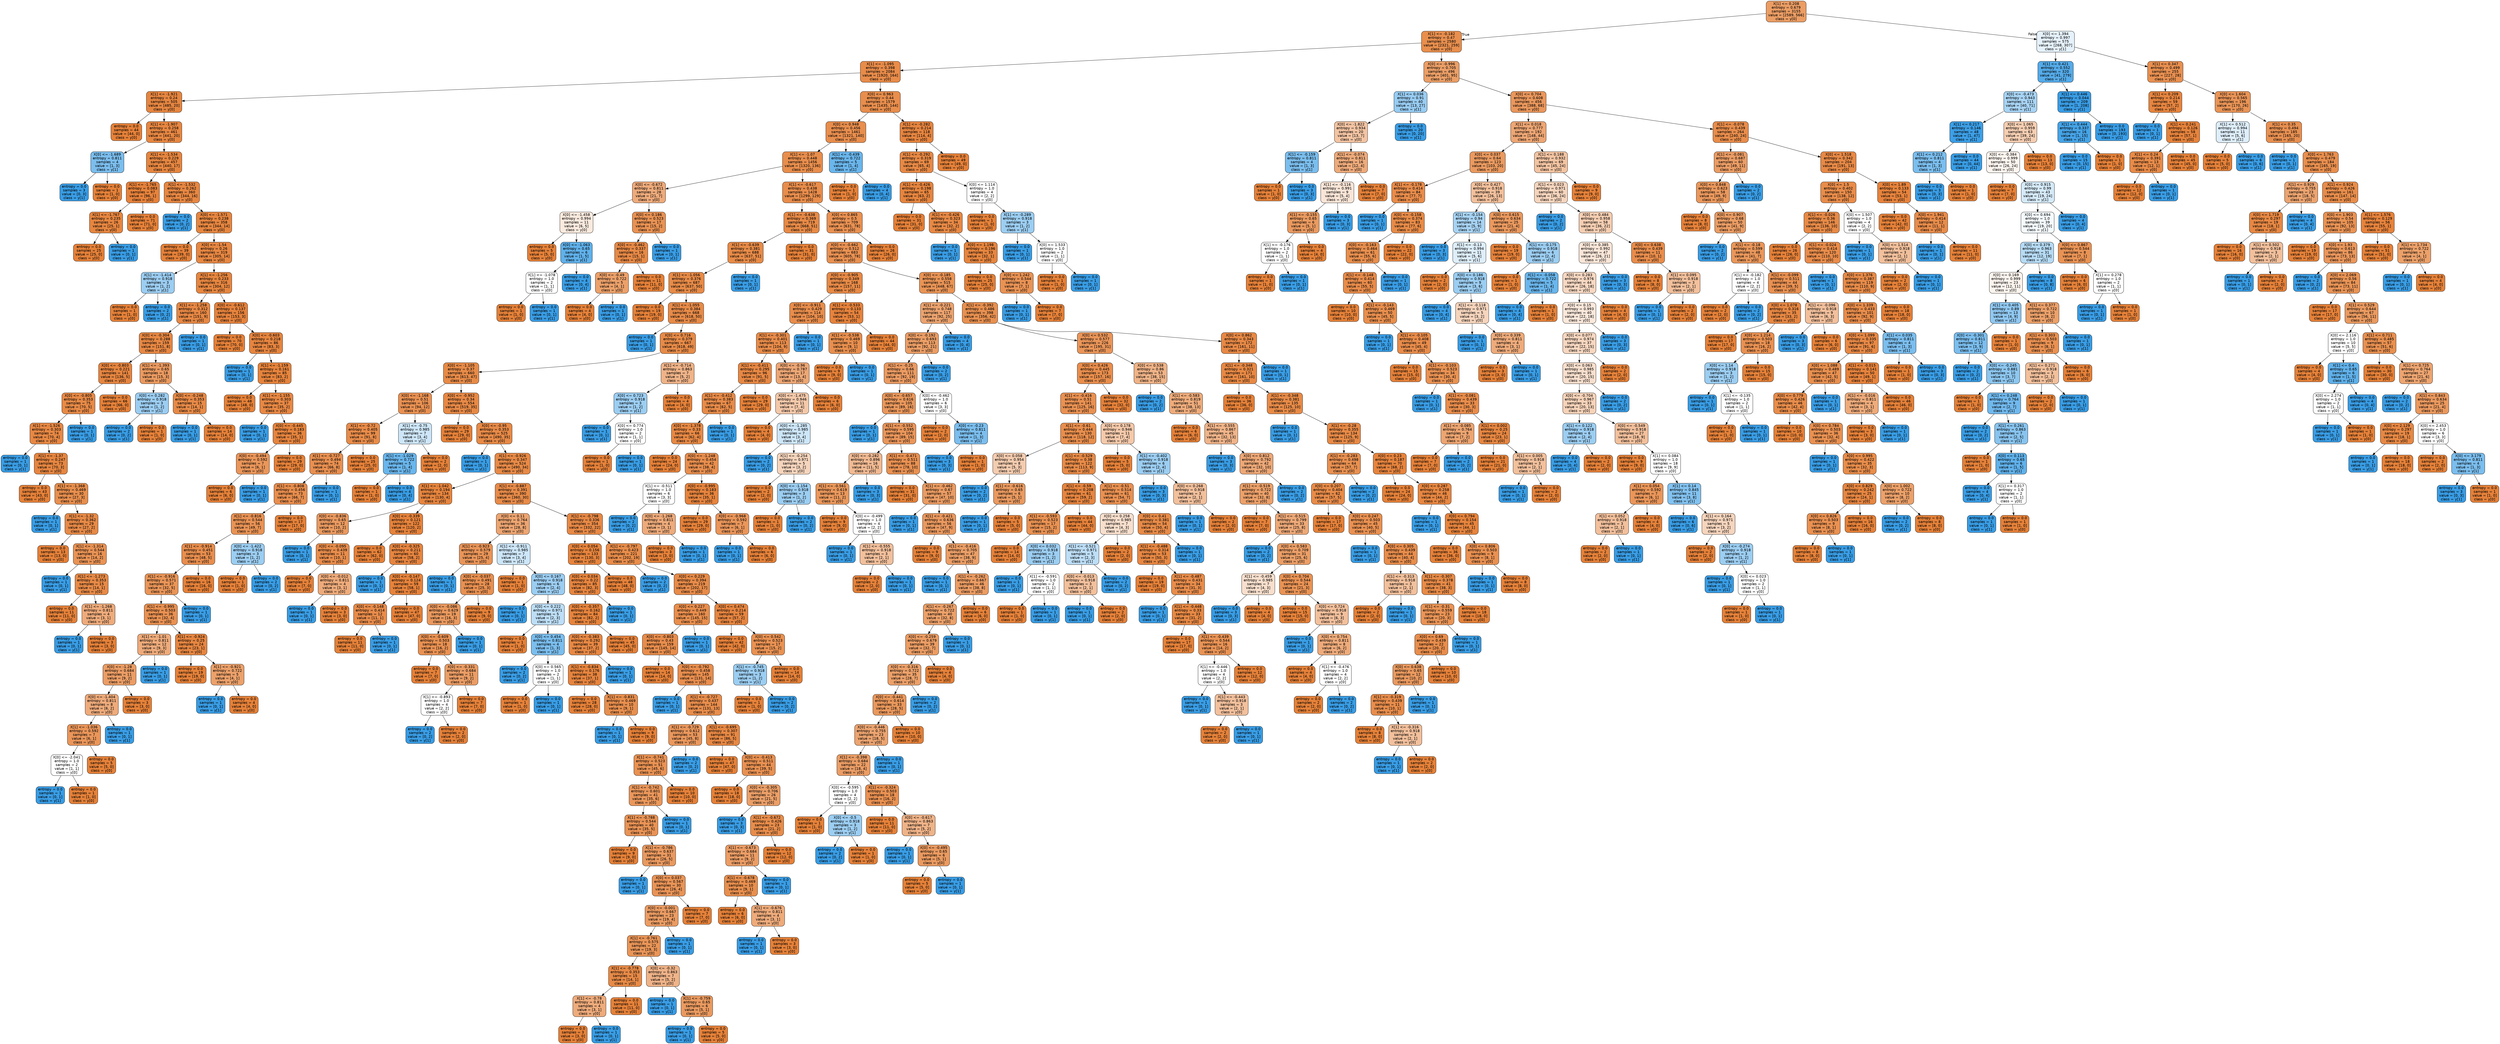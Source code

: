 digraph Tree {
node [shape=box, style="filled, rounded", color="black", fontname=helvetica] ;
edge [fontname=helvetica] ;
0 [label="X[1] <= 0.208\nentropy = 0.679\nsamples = 3155\nvalue = [2589, 566]\nclass = y[0]", fillcolor="#e58139c7"] ;
1 [label="X[1] <= -0.182\nentropy = 0.47\nsamples = 2580\nvalue = [2321, 259]\nclass = y[0]", fillcolor="#e58139e3"] ;
0 -> 1 [labeldistance=2.5, labelangle=45, headlabel="True"] ;
2 [label="X[1] <= -1.095\nentropy = 0.398\nsamples = 2084\nvalue = [1920, 164]\nclass = y[0]", fillcolor="#e58139e9"] ;
1 -> 2 ;
3 [label="X[1] <= -1.921\nentropy = 0.24\nsamples = 505\nvalue = [485, 20]\nclass = y[0]", fillcolor="#e58139f4"] ;
2 -> 3 ;
4 [label="entropy = 0.0\nsamples = 44\nvalue = [44, 0]\nclass = y[0]", fillcolor="#e58139ff"] ;
3 -> 4 ;
5 [label="X[1] <= -1.907\nentropy = 0.258\nsamples = 461\nvalue = [441, 20]\nclass = y[0]", fillcolor="#e58139f3"] ;
3 -> 5 ;
6 [label="X[0] <= -1.689\nentropy = 0.811\nsamples = 4\nvalue = [1, 3]\nclass = y[1]", fillcolor="#399de5aa"] ;
5 -> 6 ;
7 [label="entropy = 0.0\nsamples = 3\nvalue = [0, 3]\nclass = y[1]", fillcolor="#399de5ff"] ;
6 -> 7 ;
8 [label="entropy = 0.0\nsamples = 1\nvalue = [1, 0]\nclass = y[0]", fillcolor="#e58139ff"] ;
6 -> 8 ;
9 [label="X[1] <= -1.534\nentropy = 0.229\nsamples = 457\nvalue = [440, 17]\nclass = y[0]", fillcolor="#e58139f5"] ;
5 -> 9 ;
10 [label="X[1] <= -1.765\nentropy = 0.083\nsamples = 97\nvalue = [96, 1]\nclass = y[0]", fillcolor="#e58139fc"] ;
9 -> 10 ;
11 [label="X[1] <= -1.767\nentropy = 0.235\nsamples = 26\nvalue = [25, 1]\nclass = y[0]", fillcolor="#e58139f5"] ;
10 -> 11 ;
12 [label="entropy = 0.0\nsamples = 25\nvalue = [25, 0]\nclass = y[0]", fillcolor="#e58139ff"] ;
11 -> 12 ;
13 [label="entropy = 0.0\nsamples = 1\nvalue = [0, 1]\nclass = y[1]", fillcolor="#399de5ff"] ;
11 -> 13 ;
14 [label="entropy = 0.0\nsamples = 71\nvalue = [71, 0]\nclass = y[0]", fillcolor="#e58139ff"] ;
10 -> 14 ;
15 [label="X[1] <= -1.532\nentropy = 0.262\nsamples = 360\nvalue = [344, 16]\nclass = y[0]", fillcolor="#e58139f3"] ;
9 -> 15 ;
16 [label="entropy = 0.0\nsamples = 2\nvalue = [0, 2]\nclass = y[1]", fillcolor="#399de5ff"] ;
15 -> 16 ;
17 [label="X[0] <= -1.571\nentropy = 0.238\nsamples = 358\nvalue = [344, 14]\nclass = y[0]", fillcolor="#e58139f5"] ;
15 -> 17 ;
18 [label="entropy = 0.0\nsamples = 39\nvalue = [39, 0]\nclass = y[0]", fillcolor="#e58139ff"] ;
17 -> 18 ;
19 [label="X[0] <= -1.54\nentropy = 0.26\nsamples = 319\nvalue = [305, 14]\nclass = y[0]", fillcolor="#e58139f3"] ;
17 -> 19 ;
20 [label="X[1] <= -1.414\nentropy = 0.918\nsamples = 3\nvalue = [1, 2]\nclass = y[1]", fillcolor="#399de57f"] ;
19 -> 20 ;
21 [label="entropy = 0.0\nsamples = 1\nvalue = [1, 0]\nclass = y[0]", fillcolor="#e58139ff"] ;
20 -> 21 ;
22 [label="entropy = 0.0\nsamples = 2\nvalue = [0, 2]\nclass = y[1]", fillcolor="#399de5ff"] ;
20 -> 22 ;
23 [label="X[1] <= -1.256\nentropy = 0.233\nsamples = 316\nvalue = [304, 12]\nclass = y[0]", fillcolor="#e58139f5"] ;
19 -> 23 ;
24 [label="X[1] <= -1.258\nentropy = 0.312\nsamples = 160\nvalue = [151, 9]\nclass = y[0]", fillcolor="#e58139f0"] ;
23 -> 24 ;
25 [label="X[0] <= -0.304\nentropy = 0.288\nsamples = 159\nvalue = [151, 8]\nclass = y[0]", fillcolor="#e58139f1"] ;
24 -> 25 ;
26 [label="X[0] <= -0.803\nentropy = 0.221\nsamples = 141\nvalue = [136, 5]\nclass = y[0]", fillcolor="#e58139f6"] ;
25 -> 26 ;
27 [label="X[0] <= -0.805\nentropy = 0.353\nsamples = 75\nvalue = [70, 5]\nclass = y[0]", fillcolor="#e58139ed"] ;
26 -> 27 ;
28 [label="X[1] <= -1.526\nentropy = 0.303\nsamples = 74\nvalue = [70, 4]\nclass = y[0]", fillcolor="#e58139f0"] ;
27 -> 28 ;
29 [label="entropy = 0.0\nsamples = 1\nvalue = [0, 1]\nclass = y[1]", fillcolor="#399de5ff"] ;
28 -> 29 ;
30 [label="X[1] <= -1.37\nentropy = 0.247\nsamples = 73\nvalue = [70, 3]\nclass = y[0]", fillcolor="#e58139f4"] ;
28 -> 30 ;
31 [label="entropy = 0.0\nsamples = 43\nvalue = [43, 0]\nclass = y[0]", fillcolor="#e58139ff"] ;
30 -> 31 ;
32 [label="X[1] <= -1.368\nentropy = 0.469\nsamples = 30\nvalue = [27, 3]\nclass = y[0]", fillcolor="#e58139e3"] ;
30 -> 32 ;
33 [label="entropy = 0.0\nsamples = 1\nvalue = [0, 1]\nclass = y[1]", fillcolor="#399de5ff"] ;
32 -> 33 ;
34 [label="X[1] <= -1.32\nentropy = 0.362\nsamples = 29\nvalue = [27, 2]\nclass = y[0]", fillcolor="#e58139ec"] ;
32 -> 34 ;
35 [label="entropy = 0.0\nsamples = 13\nvalue = [13, 0]\nclass = y[0]", fillcolor="#e58139ff"] ;
34 -> 35 ;
36 [label="X[1] <= -1.314\nentropy = 0.544\nsamples = 16\nvalue = [14, 2]\nclass = y[0]", fillcolor="#e58139db"] ;
34 -> 36 ;
37 [label="entropy = 0.0\nsamples = 1\nvalue = [0, 1]\nclass = y[1]", fillcolor="#399de5ff"] ;
36 -> 37 ;
38 [label="X[1] <= -1.273\nentropy = 0.353\nsamples = 15\nvalue = [14, 1]\nclass = y[0]", fillcolor="#e58139ed"] ;
36 -> 38 ;
39 [label="entropy = 0.0\nsamples = 11\nvalue = [11, 0]\nclass = y[0]", fillcolor="#e58139ff"] ;
38 -> 39 ;
40 [label="X[1] <= -1.268\nentropy = 0.811\nsamples = 4\nvalue = [3, 1]\nclass = y[0]", fillcolor="#e58139aa"] ;
38 -> 40 ;
41 [label="entropy = 0.0\nsamples = 1\nvalue = [0, 1]\nclass = y[1]", fillcolor="#399de5ff"] ;
40 -> 41 ;
42 [label="entropy = 0.0\nsamples = 3\nvalue = [3, 0]\nclass = y[0]", fillcolor="#e58139ff"] ;
40 -> 42 ;
43 [label="entropy = 0.0\nsamples = 1\nvalue = [0, 1]\nclass = y[1]", fillcolor="#399de5ff"] ;
27 -> 43 ;
44 [label="entropy = 0.0\nsamples = 66\nvalue = [66, 0]\nclass = y[0]", fillcolor="#e58139ff"] ;
26 -> 44 ;
45 [label="X[1] <= -1.393\nentropy = 0.65\nsamples = 18\nvalue = [15, 3]\nclass = y[0]", fillcolor="#e58139cc"] ;
25 -> 45 ;
46 [label="X[0] <= 0.282\nentropy = 0.918\nsamples = 3\nvalue = [1, 2]\nclass = y[1]", fillcolor="#399de57f"] ;
45 -> 46 ;
47 [label="entropy = 0.0\nsamples = 2\nvalue = [0, 2]\nclass = y[1]", fillcolor="#399de5ff"] ;
46 -> 47 ;
48 [label="entropy = 0.0\nsamples = 1\nvalue = [1, 0]\nclass = y[0]", fillcolor="#e58139ff"] ;
46 -> 48 ;
49 [label="X[0] <= -0.248\nentropy = 0.353\nsamples = 15\nvalue = [14, 1]\nclass = y[0]", fillcolor="#e58139ed"] ;
45 -> 49 ;
50 [label="entropy = 0.0\nsamples = 1\nvalue = [0, 1]\nclass = y[1]", fillcolor="#399de5ff"] ;
49 -> 50 ;
51 [label="entropy = 0.0\nsamples = 14\nvalue = [14, 0]\nclass = y[0]", fillcolor="#e58139ff"] ;
49 -> 51 ;
52 [label="entropy = 0.0\nsamples = 1\nvalue = [0, 1]\nclass = y[1]", fillcolor="#399de5ff"] ;
24 -> 52 ;
53 [label="X[0] <= -0.612\nentropy = 0.137\nsamples = 156\nvalue = [153, 3]\nclass = y[0]", fillcolor="#e58139fa"] ;
23 -> 53 ;
54 [label="entropy = 0.0\nsamples = 70\nvalue = [70, 0]\nclass = y[0]", fillcolor="#e58139ff"] ;
53 -> 54 ;
55 [label="X[0] <= -0.603\nentropy = 0.218\nsamples = 86\nvalue = [83, 3]\nclass = y[0]", fillcolor="#e58139f6"] ;
53 -> 55 ;
56 [label="entropy = 0.0\nsamples = 1\nvalue = [0, 1]\nclass = y[1]", fillcolor="#399de5ff"] ;
55 -> 56 ;
57 [label="X[1] <= -1.159\nentropy = 0.161\nsamples = 85\nvalue = [83, 2]\nclass = y[0]", fillcolor="#e58139f9"] ;
55 -> 57 ;
58 [label="entropy = 0.0\nsamples = 48\nvalue = [48, 0]\nclass = y[0]", fillcolor="#e58139ff"] ;
57 -> 58 ;
59 [label="X[1] <= -1.155\nentropy = 0.303\nsamples = 37\nvalue = [35, 2]\nclass = y[0]", fillcolor="#e58139f0"] ;
57 -> 59 ;
60 [label="entropy = 0.0\nsamples = 1\nvalue = [0, 1]\nclass = y[1]", fillcolor="#399de5ff"] ;
59 -> 60 ;
61 [label="X[0] <= -0.445\nentropy = 0.183\nsamples = 36\nvalue = [35, 1]\nclass = y[0]", fillcolor="#e58139f8"] ;
59 -> 61 ;
62 [label="X[0] <= -0.494\nentropy = 0.592\nsamples = 7\nvalue = [6, 1]\nclass = y[0]", fillcolor="#e58139d4"] ;
61 -> 62 ;
63 [label="entropy = 0.0\nsamples = 6\nvalue = [6, 0]\nclass = y[0]", fillcolor="#e58139ff"] ;
62 -> 63 ;
64 [label="entropy = 0.0\nsamples = 1\nvalue = [0, 1]\nclass = y[1]", fillcolor="#399de5ff"] ;
62 -> 64 ;
65 [label="entropy = 0.0\nsamples = 29\nvalue = [29, 0]\nclass = y[0]", fillcolor="#e58139ff"] ;
61 -> 65 ;
66 [label="X[0] <= 0.963\nentropy = 0.44\nsamples = 1579\nvalue = [1435, 144]\nclass = y[0]", fillcolor="#e58139e5"] ;
2 -> 66 ;
67 [label="X[0] <= 0.948\nentropy = 0.456\nsamples = 1461\nvalue = [1321, 140]\nclass = y[0]", fillcolor="#e58139e4"] ;
66 -> 67 ;
68 [label="X[1] <= -1.07\nentropy = 0.448\nsamples = 1456\nvalue = [1320, 136]\nclass = y[0]", fillcolor="#e58139e5"] ;
67 -> 68 ;
69 [label="X[0] <= -0.672\nentropy = 0.811\nsamples = 28\nvalue = [21, 7]\nclass = y[0]", fillcolor="#e58139aa"] ;
68 -> 69 ;
70 [label="X[0] <= -1.458\nentropy = 0.994\nsamples = 11\nvalue = [6, 5]\nclass = y[0]", fillcolor="#e581392a"] ;
69 -> 70 ;
71 [label="entropy = 0.0\nsamples = 5\nvalue = [5, 0]\nclass = y[0]", fillcolor="#e58139ff"] ;
70 -> 71 ;
72 [label="X[0] <= -1.063\nentropy = 0.65\nsamples = 6\nvalue = [1, 5]\nclass = y[1]", fillcolor="#399de5cc"] ;
70 -> 72 ;
73 [label="X[1] <= -1.078\nentropy = 1.0\nsamples = 2\nvalue = [1, 1]\nclass = y[0]", fillcolor="#e5813900"] ;
72 -> 73 ;
74 [label="entropy = 0.0\nsamples = 1\nvalue = [1, 0]\nclass = y[0]", fillcolor="#e58139ff"] ;
73 -> 74 ;
75 [label="entropy = 0.0\nsamples = 1\nvalue = [0, 1]\nclass = y[1]", fillcolor="#399de5ff"] ;
73 -> 75 ;
76 [label="entropy = 0.0\nsamples = 4\nvalue = [0, 4]\nclass = y[1]", fillcolor="#399de5ff"] ;
72 -> 76 ;
77 [label="X[0] <= 0.186\nentropy = 0.523\nsamples = 17\nvalue = [15, 2]\nclass = y[0]", fillcolor="#e58139dd"] ;
69 -> 77 ;
78 [label="X[0] <= -0.462\nentropy = 0.337\nsamples = 16\nvalue = [15, 1]\nclass = y[0]", fillcolor="#e58139ee"] ;
77 -> 78 ;
79 [label="X[0] <= -0.49\nentropy = 0.722\nsamples = 5\nvalue = [4, 1]\nclass = y[0]", fillcolor="#e58139bf"] ;
78 -> 79 ;
80 [label="entropy = 0.0\nsamples = 4\nvalue = [4, 0]\nclass = y[0]", fillcolor="#e58139ff"] ;
79 -> 80 ;
81 [label="entropy = 0.0\nsamples = 1\nvalue = [0, 1]\nclass = y[1]", fillcolor="#399de5ff"] ;
79 -> 81 ;
82 [label="entropy = 0.0\nsamples = 11\nvalue = [11, 0]\nclass = y[0]", fillcolor="#e58139ff"] ;
78 -> 82 ;
83 [label="entropy = 0.0\nsamples = 1\nvalue = [0, 1]\nclass = y[1]", fillcolor="#399de5ff"] ;
77 -> 83 ;
84 [label="X[1] <= -0.617\nentropy = 0.438\nsamples = 1428\nvalue = [1299, 129]\nclass = y[0]", fillcolor="#e58139e6"] ;
68 -> 84 ;
85 [label="X[1] <= -0.638\nentropy = 0.369\nsamples = 719\nvalue = [668, 51]\nclass = y[0]", fillcolor="#e58139ec"] ;
84 -> 85 ;
86 [label="X[1] <= -0.639\nentropy = 0.381\nsamples = 688\nvalue = [637, 51]\nclass = y[0]", fillcolor="#e58139eb"] ;
85 -> 86 ;
87 [label="X[1] <= -1.056\nentropy = 0.376\nsamples = 687\nvalue = [637, 50]\nclass = y[0]", fillcolor="#e58139eb"] ;
86 -> 87 ;
88 [label="entropy = 0.0\nsamples = 19\nvalue = [19, 0]\nclass = y[0]", fillcolor="#e58139ff"] ;
87 -> 88 ;
89 [label="X[1] <= -1.055\nentropy = 0.384\nsamples = 668\nvalue = [618, 50]\nclass = y[0]", fillcolor="#e58139ea"] ;
87 -> 89 ;
90 [label="entropy = 0.0\nsamples = 1\nvalue = [0, 1]\nclass = y[1]", fillcolor="#399de5ff"] ;
89 -> 90 ;
91 [label="X[0] <= 0.716\nentropy = 0.379\nsamples = 667\nvalue = [618, 49]\nclass = y[0]", fillcolor="#e58139eb"] ;
89 -> 91 ;
92 [label="X[0] <= -1.105\nentropy = 0.37\nsamples = 660\nvalue = [613, 47]\nclass = y[0]", fillcolor="#e58139eb"] ;
91 -> 92 ;
93 [label="X[0] <= -1.168\nentropy = 0.51\nsamples = 106\nvalue = [94, 12]\nclass = y[0]", fillcolor="#e58139de"] ;
92 -> 93 ;
94 [label="X[1] <= -0.72\nentropy = 0.405\nsamples = 99\nvalue = [91, 8]\nclass = y[0]", fillcolor="#e58139e9"] ;
93 -> 94 ;
95 [label="X[1] <= -0.727\nentropy = 0.494\nsamples = 74\nvalue = [66, 8]\nclass = y[0]", fillcolor="#e58139e0"] ;
94 -> 95 ;
96 [label="X[1] <= -0.808\nentropy = 0.456\nsamples = 73\nvalue = [66, 7]\nclass = y[0]", fillcolor="#e58139e4"] ;
95 -> 96 ;
97 [label="X[1] <= -0.816\nentropy = 0.544\nsamples = 56\nvalue = [49, 7]\nclass = y[0]", fillcolor="#e58139db"] ;
96 -> 97 ;
98 [label="X[1] <= -0.914\nentropy = 0.451\nsamples = 53\nvalue = [48, 5]\nclass = y[0]", fillcolor="#e58139e4"] ;
97 -> 98 ;
99 [label="X[1] <= -0.916\nentropy = 0.571\nsamples = 37\nvalue = [32, 5]\nclass = y[0]", fillcolor="#e58139d7"] ;
98 -> 99 ;
100 [label="X[1] <= -0.995\nentropy = 0.503\nsamples = 36\nvalue = [32, 4]\nclass = y[0]", fillcolor="#e58139df"] ;
99 -> 100 ;
101 [label="X[1] <= -1.01\nentropy = 0.811\nsamples = 12\nvalue = [9, 3]\nclass = y[0]", fillcolor="#e58139aa"] ;
100 -> 101 ;
102 [label="X[0] <= -1.28\nentropy = 0.684\nsamples = 11\nvalue = [9, 2]\nclass = y[0]", fillcolor="#e58139c6"] ;
101 -> 102 ;
103 [label="X[0] <= -1.404\nentropy = 0.811\nsamples = 8\nvalue = [6, 2]\nclass = y[0]", fillcolor="#e58139aa"] ;
102 -> 103 ;
104 [label="X[1] <= -1.036\nentropy = 0.592\nsamples = 7\nvalue = [6, 1]\nclass = y[0]", fillcolor="#e58139d4"] ;
103 -> 104 ;
105 [label="X[0] <= -2.041\nentropy = 1.0\nsamples = 2\nvalue = [1, 1]\nclass = y[0]", fillcolor="#e5813900"] ;
104 -> 105 ;
106 [label="entropy = 0.0\nsamples = 1\nvalue = [0, 1]\nclass = y[1]", fillcolor="#399de5ff"] ;
105 -> 106 ;
107 [label="entropy = 0.0\nsamples = 1\nvalue = [1, 0]\nclass = y[0]", fillcolor="#e58139ff"] ;
105 -> 107 ;
108 [label="entropy = 0.0\nsamples = 5\nvalue = [5, 0]\nclass = y[0]", fillcolor="#e58139ff"] ;
104 -> 108 ;
109 [label="entropy = 0.0\nsamples = 1\nvalue = [0, 1]\nclass = y[1]", fillcolor="#399de5ff"] ;
103 -> 109 ;
110 [label="entropy = 0.0\nsamples = 3\nvalue = [3, 0]\nclass = y[0]", fillcolor="#e58139ff"] ;
102 -> 110 ;
111 [label="entropy = 0.0\nsamples = 1\nvalue = [0, 1]\nclass = y[1]", fillcolor="#399de5ff"] ;
101 -> 111 ;
112 [label="X[1] <= -0.924\nentropy = 0.25\nsamples = 24\nvalue = [23, 1]\nclass = y[0]", fillcolor="#e58139f4"] ;
100 -> 112 ;
113 [label="entropy = 0.0\nsamples = 19\nvalue = [19, 0]\nclass = y[0]", fillcolor="#e58139ff"] ;
112 -> 113 ;
114 [label="X[1] <= -0.921\nentropy = 0.722\nsamples = 5\nvalue = [4, 1]\nclass = y[0]", fillcolor="#e58139bf"] ;
112 -> 114 ;
115 [label="entropy = 0.0\nsamples = 1\nvalue = [0, 1]\nclass = y[1]", fillcolor="#399de5ff"] ;
114 -> 115 ;
116 [label="entropy = 0.0\nsamples = 4\nvalue = [4, 0]\nclass = y[0]", fillcolor="#e58139ff"] ;
114 -> 116 ;
117 [label="entropy = 0.0\nsamples = 1\nvalue = [0, 1]\nclass = y[1]", fillcolor="#399de5ff"] ;
99 -> 117 ;
118 [label="entropy = 0.0\nsamples = 16\nvalue = [16, 0]\nclass = y[0]", fillcolor="#e58139ff"] ;
98 -> 118 ;
119 [label="X[0] <= -1.422\nentropy = 0.918\nsamples = 3\nvalue = [1, 2]\nclass = y[1]", fillcolor="#399de57f"] ;
97 -> 119 ;
120 [label="entropy = 0.0\nsamples = 1\nvalue = [1, 0]\nclass = y[0]", fillcolor="#e58139ff"] ;
119 -> 120 ;
121 [label="entropy = 0.0\nsamples = 2\nvalue = [0, 2]\nclass = y[1]", fillcolor="#399de5ff"] ;
119 -> 121 ;
122 [label="entropy = 0.0\nsamples = 17\nvalue = [17, 0]\nclass = y[0]", fillcolor="#e58139ff"] ;
96 -> 122 ;
123 [label="entropy = 0.0\nsamples = 1\nvalue = [0, 1]\nclass = y[1]", fillcolor="#399de5ff"] ;
95 -> 123 ;
124 [label="entropy = 0.0\nsamples = 25\nvalue = [25, 0]\nclass = y[0]", fillcolor="#e58139ff"] ;
94 -> 124 ;
125 [label="X[1] <= -0.75\nentropy = 0.985\nsamples = 7\nvalue = [3, 4]\nclass = y[1]", fillcolor="#399de540"] ;
93 -> 125 ;
126 [label="X[1] <= -1.029\nentropy = 0.722\nsamples = 5\nvalue = [1, 4]\nclass = y[1]", fillcolor="#399de5bf"] ;
125 -> 126 ;
127 [label="entropy = 0.0\nsamples = 1\nvalue = [1, 0]\nclass = y[0]", fillcolor="#e58139ff"] ;
126 -> 127 ;
128 [label="entropy = 0.0\nsamples = 4\nvalue = [0, 4]\nclass = y[1]", fillcolor="#399de5ff"] ;
126 -> 128 ;
129 [label="entropy = 0.0\nsamples = 2\nvalue = [2, 0]\nclass = y[0]", fillcolor="#e58139ff"] ;
125 -> 129 ;
130 [label="X[0] <= -0.952\nentropy = 0.34\nsamples = 554\nvalue = [519, 35]\nclass = y[0]", fillcolor="#e58139ee"] ;
92 -> 130 ;
131 [label="entropy = 0.0\nsamples = 29\nvalue = [29, 0]\nclass = y[0]", fillcolor="#e58139ff"] ;
130 -> 131 ;
132 [label="X[0] <= -0.95\nentropy = 0.353\nsamples = 525\nvalue = [490, 35]\nclass = y[0]", fillcolor="#e58139ed"] ;
130 -> 132 ;
133 [label="entropy = 0.0\nsamples = 1\nvalue = [0, 1]\nclass = y[1]", fillcolor="#399de5ff"] ;
132 -> 133 ;
134 [label="X[1] <= -0.926\nentropy = 0.347\nsamples = 524\nvalue = [490, 34]\nclass = y[0]", fillcolor="#e58139ed"] ;
132 -> 134 ;
135 [label="X[1] <= -1.042\nentropy = 0.194\nsamples = 134\nvalue = [130, 4]\nclass = y[0]", fillcolor="#e58139f7"] ;
134 -> 135 ;
136 [label="X[0] <= -0.836\nentropy = 0.65\nsamples = 12\nvalue = [10, 2]\nclass = y[0]", fillcolor="#e58139cc"] ;
135 -> 136 ;
137 [label="entropy = 0.0\nsamples = 1\nvalue = [0, 1]\nclass = y[1]", fillcolor="#399de5ff"] ;
136 -> 137 ;
138 [label="X[0] <= -0.095\nentropy = 0.439\nsamples = 11\nvalue = [10, 1]\nclass = y[0]", fillcolor="#e58139e6"] ;
136 -> 138 ;
139 [label="entropy = 0.0\nsamples = 7\nvalue = [7, 0]\nclass = y[0]", fillcolor="#e58139ff"] ;
138 -> 139 ;
140 [label="X[0] <= -0.012\nentropy = 0.811\nsamples = 4\nvalue = [3, 1]\nclass = y[0]", fillcolor="#e58139aa"] ;
138 -> 140 ;
141 [label="entropy = 0.0\nsamples = 1\nvalue = [0, 1]\nclass = y[1]", fillcolor="#399de5ff"] ;
140 -> 141 ;
142 [label="entropy = 0.0\nsamples = 3\nvalue = [3, 0]\nclass = y[0]", fillcolor="#e58139ff"] ;
140 -> 142 ;
143 [label="X[0] <= -0.339\nentropy = 0.121\nsamples = 122\nvalue = [120, 2]\nclass = y[0]", fillcolor="#e58139fb"] ;
135 -> 143 ;
144 [label="entropy = 0.0\nsamples = 62\nvalue = [62, 0]\nclass = y[0]", fillcolor="#e58139ff"] ;
143 -> 144 ;
145 [label="X[0] <= -0.325\nentropy = 0.211\nsamples = 60\nvalue = [58, 2]\nclass = y[0]", fillcolor="#e58139f6"] ;
143 -> 145 ;
146 [label="entropy = 0.0\nsamples = 1\nvalue = [0, 1]\nclass = y[1]", fillcolor="#399de5ff"] ;
145 -> 146 ;
147 [label="X[0] <= -0.147\nentropy = 0.124\nsamples = 59\nvalue = [58, 1]\nclass = y[0]", fillcolor="#e58139fb"] ;
145 -> 147 ;
148 [label="X[0] <= -0.148\nentropy = 0.414\nsamples = 12\nvalue = [11, 1]\nclass = y[0]", fillcolor="#e58139e8"] ;
147 -> 148 ;
149 [label="entropy = 0.0\nsamples = 11\nvalue = [11, 0]\nclass = y[0]", fillcolor="#e58139ff"] ;
148 -> 149 ;
150 [label="entropy = 0.0\nsamples = 1\nvalue = [0, 1]\nclass = y[1]", fillcolor="#399de5ff"] ;
148 -> 150 ;
151 [label="entropy = 0.0\nsamples = 47\nvalue = [47, 0]\nclass = y[0]", fillcolor="#e58139ff"] ;
147 -> 151 ;
152 [label="X[1] <= -0.887\nentropy = 0.391\nsamples = 390\nvalue = [360, 30]\nclass = y[0]", fillcolor="#e58139ea"] ;
134 -> 152 ;
153 [label="X[0] <= 0.11\nentropy = 0.764\nsamples = 36\nvalue = [28, 8]\nclass = y[0]", fillcolor="#e58139b6"] ;
152 -> 153 ;
154 [label="X[1] <= -0.923\nentropy = 0.579\nsamples = 29\nvalue = [25, 4]\nclass = y[0]", fillcolor="#e58139d6"] ;
153 -> 154 ;
155 [label="entropy = 0.0\nsamples = 1\nvalue = [0, 1]\nclass = y[1]", fillcolor="#399de5ff"] ;
154 -> 155 ;
156 [label="X[0] <= -0.037\nentropy = 0.491\nsamples = 28\nvalue = [25, 3]\nclass = y[0]", fillcolor="#e58139e0"] ;
154 -> 156 ;
157 [label="X[0] <= -0.086\nentropy = 0.629\nsamples = 19\nvalue = [16, 3]\nclass = y[0]", fillcolor="#e58139cf"] ;
156 -> 157 ;
158 [label="X[0] <= -0.609\nentropy = 0.503\nsamples = 18\nvalue = [16, 2]\nclass = y[0]", fillcolor="#e58139df"] ;
157 -> 158 ;
159 [label="entropy = 0.0\nsamples = 7\nvalue = [7, 0]\nclass = y[0]", fillcolor="#e58139ff"] ;
158 -> 159 ;
160 [label="X[0] <= -0.331\nentropy = 0.684\nsamples = 11\nvalue = [9, 2]\nclass = y[0]", fillcolor="#e58139c6"] ;
158 -> 160 ;
161 [label="X[1] <= -0.893\nentropy = 1.0\nsamples = 4\nvalue = [2, 2]\nclass = y[0]", fillcolor="#e5813900"] ;
160 -> 161 ;
162 [label="entropy = 0.0\nsamples = 2\nvalue = [0, 2]\nclass = y[1]", fillcolor="#399de5ff"] ;
161 -> 162 ;
163 [label="entropy = 0.0\nsamples = 2\nvalue = [2, 0]\nclass = y[0]", fillcolor="#e58139ff"] ;
161 -> 163 ;
164 [label="entropy = 0.0\nsamples = 7\nvalue = [7, 0]\nclass = y[0]", fillcolor="#e58139ff"] ;
160 -> 164 ;
165 [label="entropy = 0.0\nsamples = 1\nvalue = [0, 1]\nclass = y[1]", fillcolor="#399de5ff"] ;
157 -> 165 ;
166 [label="entropy = 0.0\nsamples = 9\nvalue = [9, 0]\nclass = y[0]", fillcolor="#e58139ff"] ;
156 -> 166 ;
167 [label="X[1] <= -0.911\nentropy = 0.985\nsamples = 7\nvalue = [3, 4]\nclass = y[1]", fillcolor="#399de540"] ;
153 -> 167 ;
168 [label="entropy = 0.0\nsamples = 1\nvalue = [1, 0]\nclass = y[0]", fillcolor="#e58139ff"] ;
167 -> 168 ;
169 [label="X[0] <= 0.167\nentropy = 0.918\nsamples = 6\nvalue = [2, 4]\nclass = y[1]", fillcolor="#399de57f"] ;
167 -> 169 ;
170 [label="entropy = 0.0\nsamples = 1\nvalue = [0, 1]\nclass = y[1]", fillcolor="#399de5ff"] ;
169 -> 170 ;
171 [label="X[0] <= 0.222\nentropy = 0.971\nsamples = 5\nvalue = [2, 3]\nclass = y[1]", fillcolor="#399de555"] ;
169 -> 171 ;
172 [label="entropy = 0.0\nsamples = 1\nvalue = [1, 0]\nclass = y[0]", fillcolor="#e58139ff"] ;
171 -> 172 ;
173 [label="X[0] <= 0.454\nentropy = 0.811\nsamples = 4\nvalue = [1, 3]\nclass = y[1]", fillcolor="#399de5aa"] ;
171 -> 173 ;
174 [label="entropy = 0.0\nsamples = 2\nvalue = [0, 2]\nclass = y[1]", fillcolor="#399de5ff"] ;
173 -> 174 ;
175 [label="X[0] <= 0.565\nentropy = 1.0\nsamples = 2\nvalue = [1, 1]\nclass = y[0]", fillcolor="#e5813900"] ;
173 -> 175 ;
176 [label="entropy = 0.0\nsamples = 1\nvalue = [1, 0]\nclass = y[0]", fillcolor="#e58139ff"] ;
175 -> 176 ;
177 [label="entropy = 0.0\nsamples = 1\nvalue = [0, 1]\nclass = y[1]", fillcolor="#399de5ff"] ;
175 -> 177 ;
178 [label="X[1] <= -0.798\nentropy = 0.336\nsamples = 354\nvalue = [332, 22]\nclass = y[0]", fillcolor="#e58139ee"] ;
152 -> 178 ;
179 [label="X[0] <= 0.054\nentropy = 0.156\nsamples = 133\nvalue = [130, 3]\nclass = y[0]", fillcolor="#e58139f9"] ;
178 -> 179 ;
180 [label="X[0] <= 0.034\nentropy = 0.22\nsamples = 85\nvalue = [82, 3]\nclass = y[0]", fillcolor="#e58139f6"] ;
179 -> 180 ;
181 [label="X[0] <= -0.357\nentropy = 0.162\nsamples = 84\nvalue = [82, 2]\nclass = y[0]", fillcolor="#e58139f9"] ;
180 -> 181 ;
182 [label="X[0] <= -0.383\nentropy = 0.292\nsamples = 39\nvalue = [37, 2]\nclass = y[0]", fillcolor="#e58139f1"] ;
181 -> 182 ;
183 [label="X[1] <= -0.834\nentropy = 0.176\nsamples = 38\nvalue = [37, 1]\nclass = y[0]", fillcolor="#e58139f8"] ;
182 -> 183 ;
184 [label="entropy = 0.0\nsamples = 28\nvalue = [28, 0]\nclass = y[0]", fillcolor="#e58139ff"] ;
183 -> 184 ;
185 [label="X[1] <= -0.831\nentropy = 0.469\nsamples = 10\nvalue = [9, 1]\nclass = y[0]", fillcolor="#e58139e3"] ;
183 -> 185 ;
186 [label="entropy = 0.0\nsamples = 1\nvalue = [0, 1]\nclass = y[1]", fillcolor="#399de5ff"] ;
185 -> 186 ;
187 [label="entropy = 0.0\nsamples = 9\nvalue = [9, 0]\nclass = y[0]", fillcolor="#e58139ff"] ;
185 -> 187 ;
188 [label="entropy = 0.0\nsamples = 1\nvalue = [0, 1]\nclass = y[1]", fillcolor="#399de5ff"] ;
182 -> 188 ;
189 [label="entropy = 0.0\nsamples = 45\nvalue = [45, 0]\nclass = y[0]", fillcolor="#e58139ff"] ;
181 -> 189 ;
190 [label="entropy = 0.0\nsamples = 1\nvalue = [0, 1]\nclass = y[1]", fillcolor="#399de5ff"] ;
180 -> 190 ;
191 [label="entropy = 0.0\nsamples = 48\nvalue = [48, 0]\nclass = y[0]", fillcolor="#e58139ff"] ;
179 -> 191 ;
192 [label="X[1] <= -0.797\nentropy = 0.423\nsamples = 221\nvalue = [202, 19]\nclass = y[0]", fillcolor="#e58139e7"] ;
178 -> 192 ;
193 [label="entropy = 0.0\nsamples = 2\nvalue = [0, 2]\nclass = y[1]", fillcolor="#399de5ff"] ;
192 -> 193 ;
194 [label="X[0] <= 0.229\nentropy = 0.394\nsamples = 219\nvalue = [202, 17]\nclass = y[0]", fillcolor="#e58139ea"] ;
192 -> 194 ;
195 [label="X[0] <= 0.227\nentropy = 0.449\nsamples = 160\nvalue = [145, 15]\nclass = y[0]", fillcolor="#e58139e5"] ;
194 -> 195 ;
196 [label="X[0] <= -0.803\nentropy = 0.43\nsamples = 159\nvalue = [145, 14]\nclass = y[0]", fillcolor="#e58139e6"] ;
195 -> 196 ;
197 [label="entropy = 0.0\nsamples = 14\nvalue = [14, 0]\nclass = y[0]", fillcolor="#e58139ff"] ;
196 -> 197 ;
198 [label="X[0] <= -0.792\nentropy = 0.458\nsamples = 145\nvalue = [131, 14]\nclass = y[0]", fillcolor="#e58139e4"] ;
196 -> 198 ;
199 [label="entropy = 0.0\nsamples = 1\nvalue = [0, 1]\nclass = y[1]", fillcolor="#399de5ff"] ;
198 -> 199 ;
200 [label="X[1] <= -0.727\nentropy = 0.437\nsamples = 144\nvalue = [131, 13]\nclass = y[0]", fillcolor="#e58139e6"] ;
198 -> 200 ;
201 [label="X[1] <= -0.729\nentropy = 0.612\nsamples = 53\nvalue = [45, 8]\nclass = y[0]", fillcolor="#e58139d2"] ;
200 -> 201 ;
202 [label="X[1] <= -0.741\nentropy = 0.523\nsamples = 51\nvalue = [45, 6]\nclass = y[0]", fillcolor="#e58139dd"] ;
201 -> 202 ;
203 [label="X[1] <= -0.742\nentropy = 0.601\nsamples = 41\nvalue = [35, 6]\nclass = y[0]", fillcolor="#e58139d3"] ;
202 -> 203 ;
204 [label="X[1] <= -0.788\nentropy = 0.544\nsamples = 40\nvalue = [35, 5]\nclass = y[0]", fillcolor="#e58139db"] ;
203 -> 204 ;
205 [label="entropy = 0.0\nsamples = 9\nvalue = [9, 0]\nclass = y[0]", fillcolor="#e58139ff"] ;
204 -> 205 ;
206 [label="X[1] <= -0.786\nentropy = 0.637\nsamples = 31\nvalue = [26, 5]\nclass = y[0]", fillcolor="#e58139ce"] ;
204 -> 206 ;
207 [label="entropy = 0.0\nsamples = 1\nvalue = [0, 1]\nclass = y[1]", fillcolor="#399de5ff"] ;
206 -> 207 ;
208 [label="X[0] <= 0.037\nentropy = 0.567\nsamples = 30\nvalue = [26, 4]\nclass = y[0]", fillcolor="#e58139d8"] ;
206 -> 208 ;
209 [label="X[0] <= -0.001\nentropy = 0.667\nsamples = 23\nvalue = [19, 4]\nclass = y[0]", fillcolor="#e58139c9"] ;
208 -> 209 ;
210 [label="X[1] <= -0.761\nentropy = 0.575\nsamples = 22\nvalue = [19, 3]\nclass = y[0]", fillcolor="#e58139d7"] ;
209 -> 210 ;
211 [label="X[1] <= -0.778\nentropy = 0.353\nsamples = 15\nvalue = [14, 1]\nclass = y[0]", fillcolor="#e58139ed"] ;
210 -> 211 ;
212 [label="X[1] <= -0.78\nentropy = 0.811\nsamples = 4\nvalue = [3, 1]\nclass = y[0]", fillcolor="#e58139aa"] ;
211 -> 212 ;
213 [label="entropy = 0.0\nsamples = 3\nvalue = [3, 0]\nclass = y[0]", fillcolor="#e58139ff"] ;
212 -> 213 ;
214 [label="entropy = 0.0\nsamples = 1\nvalue = [0, 1]\nclass = y[1]", fillcolor="#399de5ff"] ;
212 -> 214 ;
215 [label="entropy = 0.0\nsamples = 11\nvalue = [11, 0]\nclass = y[0]", fillcolor="#e58139ff"] ;
211 -> 215 ;
216 [label="X[0] <= -0.32\nentropy = 0.863\nsamples = 7\nvalue = [5, 2]\nclass = y[0]", fillcolor="#e5813999"] ;
210 -> 216 ;
217 [label="entropy = 0.0\nsamples = 1\nvalue = [0, 1]\nclass = y[1]", fillcolor="#399de5ff"] ;
216 -> 217 ;
218 [label="X[1] <= -0.759\nentropy = 0.65\nsamples = 6\nvalue = [5, 1]\nclass = y[0]", fillcolor="#e58139cc"] ;
216 -> 218 ;
219 [label="entropy = 0.0\nsamples = 1\nvalue = [0, 1]\nclass = y[1]", fillcolor="#399de5ff"] ;
218 -> 219 ;
220 [label="entropy = 0.0\nsamples = 5\nvalue = [5, 0]\nclass = y[0]", fillcolor="#e58139ff"] ;
218 -> 220 ;
221 [label="entropy = 0.0\nsamples = 1\nvalue = [0, 1]\nclass = y[1]", fillcolor="#399de5ff"] ;
209 -> 221 ;
222 [label="entropy = 0.0\nsamples = 7\nvalue = [7, 0]\nclass = y[0]", fillcolor="#e58139ff"] ;
208 -> 222 ;
223 [label="entropy = 0.0\nsamples = 1\nvalue = [0, 1]\nclass = y[1]", fillcolor="#399de5ff"] ;
203 -> 223 ;
224 [label="entropy = 0.0\nsamples = 10\nvalue = [10, 0]\nclass = y[0]", fillcolor="#e58139ff"] ;
202 -> 224 ;
225 [label="entropy = 0.0\nsamples = 2\nvalue = [0, 2]\nclass = y[1]", fillcolor="#399de5ff"] ;
201 -> 225 ;
226 [label="X[1] <= -0.695\nentropy = 0.307\nsamples = 91\nvalue = [86, 5]\nclass = y[0]", fillcolor="#e58139f0"] ;
200 -> 226 ;
227 [label="entropy = 0.0\nsamples = 47\nvalue = [47, 0]\nclass = y[0]", fillcolor="#e58139ff"] ;
226 -> 227 ;
228 [label="X[0] <= -0.413\nentropy = 0.511\nsamples = 44\nvalue = [39, 5]\nclass = y[0]", fillcolor="#e58139de"] ;
226 -> 228 ;
229 [label="entropy = 0.0\nsamples = 18\nvalue = [18, 0]\nclass = y[0]", fillcolor="#e58139ff"] ;
228 -> 229 ;
230 [label="X[0] <= -0.305\nentropy = 0.706\nsamples = 26\nvalue = [21, 5]\nclass = y[0]", fillcolor="#e58139c2"] ;
228 -> 230 ;
231 [label="entropy = 0.0\nsamples = 3\nvalue = [0, 3]\nclass = y[1]", fillcolor="#399de5ff"] ;
230 -> 231 ;
232 [label="X[1] <= -0.672\nentropy = 0.426\nsamples = 23\nvalue = [21, 2]\nclass = y[0]", fillcolor="#e58139e7"] ;
230 -> 232 ;
233 [label="X[1] <= -0.673\nentropy = 0.684\nsamples = 11\nvalue = [9, 2]\nclass = y[0]", fillcolor="#e58139c6"] ;
232 -> 233 ;
234 [label="X[1] <= -0.678\nentropy = 0.469\nsamples = 10\nvalue = [9, 1]\nclass = y[0]", fillcolor="#e58139e3"] ;
233 -> 234 ;
235 [label="entropy = 0.0\nsamples = 6\nvalue = [6, 0]\nclass = y[0]", fillcolor="#e58139ff"] ;
234 -> 235 ;
236 [label="X[1] <= -0.676\nentropy = 0.811\nsamples = 4\nvalue = [3, 1]\nclass = y[0]", fillcolor="#e58139aa"] ;
234 -> 236 ;
237 [label="entropy = 0.0\nsamples = 1\nvalue = [0, 1]\nclass = y[1]", fillcolor="#399de5ff"] ;
236 -> 237 ;
238 [label="entropy = 0.0\nsamples = 3\nvalue = [3, 0]\nclass = y[0]", fillcolor="#e58139ff"] ;
236 -> 238 ;
239 [label="entropy = 0.0\nsamples = 1\nvalue = [0, 1]\nclass = y[1]", fillcolor="#399de5ff"] ;
233 -> 239 ;
240 [label="entropy = 0.0\nsamples = 12\nvalue = [12, 0]\nclass = y[0]", fillcolor="#e58139ff"] ;
232 -> 240 ;
241 [label="entropy = 0.0\nsamples = 1\nvalue = [0, 1]\nclass = y[1]", fillcolor="#399de5ff"] ;
195 -> 241 ;
242 [label="X[0] <= 0.474\nentropy = 0.214\nsamples = 59\nvalue = [57, 2]\nclass = y[0]", fillcolor="#e58139f6"] ;
194 -> 242 ;
243 [label="entropy = 0.0\nsamples = 42\nvalue = [42, 0]\nclass = y[0]", fillcolor="#e58139ff"] ;
242 -> 243 ;
244 [label="X[0] <= 0.542\nentropy = 0.523\nsamples = 17\nvalue = [15, 2]\nclass = y[0]", fillcolor="#e58139dd"] ;
242 -> 244 ;
245 [label="X[1] <= -0.745\nentropy = 0.918\nsamples = 3\nvalue = [1, 2]\nclass = y[1]", fillcolor="#399de57f"] ;
244 -> 245 ;
246 [label="entropy = 0.0\nsamples = 1\nvalue = [1, 0]\nclass = y[0]", fillcolor="#e58139ff"] ;
245 -> 246 ;
247 [label="entropy = 0.0\nsamples = 2\nvalue = [0, 2]\nclass = y[1]", fillcolor="#399de5ff"] ;
245 -> 247 ;
248 [label="entropy = 0.0\nsamples = 14\nvalue = [14, 0]\nclass = y[0]", fillcolor="#e58139ff"] ;
244 -> 248 ;
249 [label="X[1] <= -0.714\nentropy = 0.863\nsamples = 7\nvalue = [5, 2]\nclass = y[0]", fillcolor="#e5813999"] ;
91 -> 249 ;
250 [label="X[0] <= 0.723\nentropy = 0.918\nsamples = 3\nvalue = [1, 2]\nclass = y[1]", fillcolor="#399de57f"] ;
249 -> 250 ;
251 [label="entropy = 0.0\nsamples = 1\nvalue = [0, 1]\nclass = y[1]", fillcolor="#399de5ff"] ;
250 -> 251 ;
252 [label="X[0] <= 0.774\nentropy = 1.0\nsamples = 2\nvalue = [1, 1]\nclass = y[0]", fillcolor="#e5813900"] ;
250 -> 252 ;
253 [label="entropy = 0.0\nsamples = 1\nvalue = [1, 0]\nclass = y[0]", fillcolor="#e58139ff"] ;
252 -> 253 ;
254 [label="entropy = 0.0\nsamples = 1\nvalue = [0, 1]\nclass = y[1]", fillcolor="#399de5ff"] ;
252 -> 254 ;
255 [label="entropy = 0.0\nsamples = 4\nvalue = [4, 0]\nclass = y[0]", fillcolor="#e58139ff"] ;
249 -> 255 ;
256 [label="entropy = 0.0\nsamples = 1\nvalue = [0, 1]\nclass = y[1]", fillcolor="#399de5ff"] ;
86 -> 256 ;
257 [label="entropy = 0.0\nsamples = 31\nvalue = [31, 0]\nclass = y[0]", fillcolor="#e58139ff"] ;
85 -> 257 ;
258 [label="X[0] <= 0.865\nentropy = 0.5\nsamples = 709\nvalue = [631, 78]\nclass = y[0]", fillcolor="#e58139df"] ;
84 -> 258 ;
259 [label="X[0] <= -0.662\nentropy = 0.512\nsamples = 683\nvalue = [605, 78]\nclass = y[0]", fillcolor="#e58139de"] ;
258 -> 259 ;
260 [label="X[0] <= -0.905\nentropy = 0.349\nsamples = 168\nvalue = [157, 11]\nclass = y[0]", fillcolor="#e58139ed"] ;
259 -> 260 ;
261 [label="X[0] <= -0.911\nentropy = 0.429\nsamples = 114\nvalue = [104, 10]\nclass = y[0]", fillcolor="#e58139e6"] ;
260 -> 261 ;
262 [label="X[1] <= -0.301\nentropy = 0.401\nsamples = 113\nvalue = [104, 9]\nclass = y[0]", fillcolor="#e58139e9"] ;
261 -> 262 ;
263 [label="X[1] <= -0.411\nentropy = 0.295\nsamples = 96\nvalue = [91, 5]\nclass = y[0]", fillcolor="#e58139f1"] ;
262 -> 263 ;
264 [label="X[1] <= -0.412\nentropy = 0.383\nsamples = 67\nvalue = [62, 5]\nclass = y[0]", fillcolor="#e58139ea"] ;
263 -> 264 ;
265 [label="X[0] <= -1.378\nentropy = 0.33\nsamples = 66\nvalue = [62, 4]\nclass = y[0]", fillcolor="#e58139ef"] ;
264 -> 265 ;
266 [label="entropy = 0.0\nsamples = 24\nvalue = [24, 0]\nclass = y[0]", fillcolor="#e58139ff"] ;
265 -> 266 ;
267 [label="X[0] <= -1.248\nentropy = 0.454\nsamples = 42\nvalue = [38, 4]\nclass = y[0]", fillcolor="#e58139e4"] ;
265 -> 267 ;
268 [label="X[1] <= -0.511\nentropy = 1.0\nsamples = 6\nvalue = [3, 3]\nclass = y[0]", fillcolor="#e5813900"] ;
267 -> 268 ;
269 [label="entropy = 0.0\nsamples = 2\nvalue = [0, 2]\nclass = y[1]", fillcolor="#399de5ff"] ;
268 -> 269 ;
270 [label="X[0] <= -1.268\nentropy = 0.811\nsamples = 4\nvalue = [3, 1]\nclass = y[0]", fillcolor="#e58139aa"] ;
268 -> 270 ;
271 [label="entropy = 0.0\nsamples = 3\nvalue = [3, 0]\nclass = y[0]", fillcolor="#e58139ff"] ;
270 -> 271 ;
272 [label="entropy = 0.0\nsamples = 1\nvalue = [0, 1]\nclass = y[1]", fillcolor="#399de5ff"] ;
270 -> 272 ;
273 [label="X[0] <= -0.995\nentropy = 0.183\nsamples = 36\nvalue = [35, 1]\nclass = y[0]", fillcolor="#e58139f8"] ;
267 -> 273 ;
274 [label="entropy = 0.0\nsamples = 29\nvalue = [29, 0]\nclass = y[0]", fillcolor="#e58139ff"] ;
273 -> 274 ;
275 [label="X[0] <= -0.968\nentropy = 0.592\nsamples = 7\nvalue = [6, 1]\nclass = y[0]", fillcolor="#e58139d4"] ;
273 -> 275 ;
276 [label="entropy = 0.0\nsamples = 1\nvalue = [0, 1]\nclass = y[1]", fillcolor="#399de5ff"] ;
275 -> 276 ;
277 [label="entropy = 0.0\nsamples = 6\nvalue = [6, 0]\nclass = y[0]", fillcolor="#e58139ff"] ;
275 -> 277 ;
278 [label="entropy = 0.0\nsamples = 1\nvalue = [0, 1]\nclass = y[1]", fillcolor="#399de5ff"] ;
264 -> 278 ;
279 [label="entropy = 0.0\nsamples = 29\nvalue = [29, 0]\nclass = y[0]", fillcolor="#e58139ff"] ;
263 -> 279 ;
280 [label="X[0] <= -0.96\nentropy = 0.787\nsamples = 17\nvalue = [13, 4]\nclass = y[0]", fillcolor="#e58139b1"] ;
262 -> 280 ;
281 [label="X[0] <= -1.475\nentropy = 0.946\nsamples = 11\nvalue = [7, 4]\nclass = y[0]", fillcolor="#e581396d"] ;
280 -> 281 ;
282 [label="entropy = 0.0\nsamples = 4\nvalue = [4, 0]\nclass = y[0]", fillcolor="#e58139ff"] ;
281 -> 282 ;
283 [label="X[0] <= -1.285\nentropy = 0.985\nsamples = 7\nvalue = [3, 4]\nclass = y[1]", fillcolor="#399de540"] ;
281 -> 283 ;
284 [label="entropy = 0.0\nsamples = 2\nvalue = [0, 2]\nclass = y[1]", fillcolor="#399de5ff"] ;
283 -> 284 ;
285 [label="X[1] <= -0.254\nentropy = 0.971\nsamples = 5\nvalue = [3, 2]\nclass = y[0]", fillcolor="#e5813955"] ;
283 -> 285 ;
286 [label="entropy = 0.0\nsamples = 2\nvalue = [2, 0]\nclass = y[0]", fillcolor="#e58139ff"] ;
285 -> 286 ;
287 [label="X[0] <= -1.154\nentropy = 0.918\nsamples = 3\nvalue = [1, 2]\nclass = y[1]", fillcolor="#399de57f"] ;
285 -> 287 ;
288 [label="entropy = 0.0\nsamples = 1\nvalue = [1, 0]\nclass = y[0]", fillcolor="#e58139ff"] ;
287 -> 288 ;
289 [label="entropy = 0.0\nsamples = 2\nvalue = [0, 2]\nclass = y[1]", fillcolor="#399de5ff"] ;
287 -> 289 ;
290 [label="entropy = 0.0\nsamples = 6\nvalue = [6, 0]\nclass = y[0]", fillcolor="#e58139ff"] ;
280 -> 290 ;
291 [label="entropy = 0.0\nsamples = 1\nvalue = [0, 1]\nclass = y[1]", fillcolor="#399de5ff"] ;
261 -> 291 ;
292 [label="X[1] <= -0.533\nentropy = 0.133\nsamples = 54\nvalue = [53, 1]\nclass = y[0]", fillcolor="#e58139fa"] ;
260 -> 292 ;
293 [label="X[1] <= -0.538\nentropy = 0.469\nsamples = 10\nvalue = [9, 1]\nclass = y[0]", fillcolor="#e58139e3"] ;
292 -> 293 ;
294 [label="entropy = 0.0\nsamples = 9\nvalue = [9, 0]\nclass = y[0]", fillcolor="#e58139ff"] ;
293 -> 294 ;
295 [label="entropy = 0.0\nsamples = 1\nvalue = [0, 1]\nclass = y[1]", fillcolor="#399de5ff"] ;
293 -> 295 ;
296 [label="entropy = 0.0\nsamples = 44\nvalue = [44, 0]\nclass = y[0]", fillcolor="#e58139ff"] ;
292 -> 296 ;
297 [label="X[0] <= -0.185\nentropy = 0.558\nsamples = 515\nvalue = [448, 67]\nclass = y[0]", fillcolor="#e58139d9"] ;
259 -> 297 ;
298 [label="X[1] <= -0.221\nentropy = 0.748\nsamples = 117\nvalue = [92, 25]\nclass = y[0]", fillcolor="#e58139ba"] ;
297 -> 298 ;
299 [label="X[0] <= -0.192\nentropy = 0.693\nsamples = 113\nvalue = [92, 21]\nclass = y[0]", fillcolor="#e58139c5"] ;
298 -> 299 ;
300 [label="X[1] <= -0.25\nentropy = 0.66\nsamples = 111\nvalue = [92, 19]\nclass = y[0]", fillcolor="#e58139ca"] ;
299 -> 300 ;
301 [label="X[0] <= -0.657\nentropy = 0.616\nsamples = 105\nvalue = [89, 16]\nclass = y[0]", fillcolor="#e58139d1"] ;
300 -> 301 ;
302 [label="entropy = 0.0\nsamples = 1\nvalue = [0, 1]\nclass = y[1]", fillcolor="#399de5ff"] ;
301 -> 302 ;
303 [label="X[1] <= -0.552\nentropy = 0.595\nsamples = 104\nvalue = [89, 15]\nclass = y[0]", fillcolor="#e58139d4"] ;
301 -> 303 ;
304 [label="X[0] <= -0.282\nentropy = 0.896\nsamples = 16\nvalue = [11, 5]\nclass = y[0]", fillcolor="#e581398b"] ;
303 -> 304 ;
305 [label="X[1] <= -0.561\nentropy = 0.619\nsamples = 13\nvalue = [11, 2]\nclass = y[0]", fillcolor="#e58139d1"] ;
304 -> 305 ;
306 [label="entropy = 0.0\nsamples = 9\nvalue = [9, 0]\nclass = y[0]", fillcolor="#e58139ff"] ;
305 -> 306 ;
307 [label="X[0] <= -0.499\nentropy = 1.0\nsamples = 4\nvalue = [2, 2]\nclass = y[0]", fillcolor="#e5813900"] ;
305 -> 307 ;
308 [label="entropy = 0.0\nsamples = 1\nvalue = [0, 1]\nclass = y[1]", fillcolor="#399de5ff"] ;
307 -> 308 ;
309 [label="X[1] <= -0.555\nentropy = 0.918\nsamples = 3\nvalue = [2, 1]\nclass = y[0]", fillcolor="#e581397f"] ;
307 -> 309 ;
310 [label="entropy = 0.0\nsamples = 2\nvalue = [2, 0]\nclass = y[0]", fillcolor="#e58139ff"] ;
309 -> 310 ;
311 [label="entropy = 0.0\nsamples = 1\nvalue = [0, 1]\nclass = y[1]", fillcolor="#399de5ff"] ;
309 -> 311 ;
312 [label="entropy = 0.0\nsamples = 3\nvalue = [0, 3]\nclass = y[1]", fillcolor="#399de5ff"] ;
304 -> 312 ;
313 [label="X[1] <= -0.471\nentropy = 0.511\nsamples = 88\nvalue = [78, 10]\nclass = y[0]", fillcolor="#e58139de"] ;
303 -> 313 ;
314 [label="entropy = 0.0\nsamples = 31\nvalue = [31, 0]\nclass = y[0]", fillcolor="#e58139ff"] ;
313 -> 314 ;
315 [label="X[1] <= -0.462\nentropy = 0.67\nsamples = 57\nvalue = [47, 10]\nclass = y[0]", fillcolor="#e58139c9"] ;
313 -> 315 ;
316 [label="entropy = 0.0\nsamples = 1\nvalue = [0, 1]\nclass = y[1]", fillcolor="#399de5ff"] ;
315 -> 316 ;
317 [label="X[1] <= -0.421\nentropy = 0.636\nsamples = 56\nvalue = [47, 9]\nclass = y[0]", fillcolor="#e58139ce"] ;
315 -> 317 ;
318 [label="entropy = 0.0\nsamples = 9\nvalue = [9, 0]\nclass = y[0]", fillcolor="#e58139ff"] ;
317 -> 318 ;
319 [label="X[1] <= -0.416\nentropy = 0.705\nsamples = 47\nvalue = [38, 9]\nclass = y[0]", fillcolor="#e58139c3"] ;
317 -> 319 ;
320 [label="entropy = 0.0\nsamples = 1\nvalue = [0, 1]\nclass = y[1]", fillcolor="#399de5ff"] ;
319 -> 320 ;
321 [label="X[1] <= -0.262\nentropy = 0.667\nsamples = 46\nvalue = [38, 8]\nclass = y[0]", fillcolor="#e58139c9"] ;
319 -> 321 ;
322 [label="X[1] <= -0.267\nentropy = 0.722\nsamples = 40\nvalue = [32, 8]\nclass = y[0]", fillcolor="#e58139bf"] ;
321 -> 322 ;
323 [label="X[0] <= -0.259\nentropy = 0.679\nsamples = 39\nvalue = [32, 7]\nclass = y[0]", fillcolor="#e58139c7"] ;
322 -> 323 ;
324 [label="X[0] <= -0.316\nentropy = 0.722\nsamples = 35\nvalue = [28, 7]\nclass = y[0]", fillcolor="#e58139bf"] ;
323 -> 324 ;
325 [label="X[0] <= -0.441\nentropy = 0.614\nsamples = 33\nvalue = [28, 5]\nclass = y[0]", fillcolor="#e58139d1"] ;
324 -> 325 ;
326 [label="X[0] <= -0.446\nentropy = 0.755\nsamples = 23\nvalue = [18, 5]\nclass = y[0]", fillcolor="#e58139b8"] ;
325 -> 326 ;
327 [label="X[1] <= -0.398\nentropy = 0.684\nsamples = 22\nvalue = [18, 4]\nclass = y[0]", fillcolor="#e58139c6"] ;
326 -> 327 ;
328 [label="X[0] <= -0.595\nentropy = 1.0\nsamples = 4\nvalue = [2, 2]\nclass = y[0]", fillcolor="#e5813900"] ;
327 -> 328 ;
329 [label="entropy = 0.0\nsamples = 1\nvalue = [1, 0]\nclass = y[0]", fillcolor="#e58139ff"] ;
328 -> 329 ;
330 [label="X[0] <= -0.5\nentropy = 0.918\nsamples = 3\nvalue = [1, 2]\nclass = y[1]", fillcolor="#399de57f"] ;
328 -> 330 ;
331 [label="entropy = 0.0\nsamples = 2\nvalue = [0, 2]\nclass = y[1]", fillcolor="#399de5ff"] ;
330 -> 331 ;
332 [label="entropy = 0.0\nsamples = 1\nvalue = [1, 0]\nclass = y[0]", fillcolor="#e58139ff"] ;
330 -> 332 ;
333 [label="X[1] <= -0.324\nentropy = 0.503\nsamples = 18\nvalue = [16, 2]\nclass = y[0]", fillcolor="#e58139df"] ;
327 -> 333 ;
334 [label="entropy = 0.0\nsamples = 11\nvalue = [11, 0]\nclass = y[0]", fillcolor="#e58139ff"] ;
333 -> 334 ;
335 [label="X[0] <= -0.617\nentropy = 0.863\nsamples = 7\nvalue = [5, 2]\nclass = y[0]", fillcolor="#e5813999"] ;
333 -> 335 ;
336 [label="entropy = 0.0\nsamples = 1\nvalue = [0, 1]\nclass = y[1]", fillcolor="#399de5ff"] ;
335 -> 336 ;
337 [label="X[0] <= -0.495\nentropy = 0.65\nsamples = 6\nvalue = [5, 1]\nclass = y[0]", fillcolor="#e58139cc"] ;
335 -> 337 ;
338 [label="entropy = 0.0\nsamples = 5\nvalue = [5, 0]\nclass = y[0]", fillcolor="#e58139ff"] ;
337 -> 338 ;
339 [label="entropy = 0.0\nsamples = 1\nvalue = [0, 1]\nclass = y[1]", fillcolor="#399de5ff"] ;
337 -> 339 ;
340 [label="entropy = 0.0\nsamples = 1\nvalue = [0, 1]\nclass = y[1]", fillcolor="#399de5ff"] ;
326 -> 340 ;
341 [label="entropy = 0.0\nsamples = 10\nvalue = [10, 0]\nclass = y[0]", fillcolor="#e58139ff"] ;
325 -> 341 ;
342 [label="entropy = 0.0\nsamples = 2\nvalue = [0, 2]\nclass = y[1]", fillcolor="#399de5ff"] ;
324 -> 342 ;
343 [label="entropy = 0.0\nsamples = 4\nvalue = [4, 0]\nclass = y[0]", fillcolor="#e58139ff"] ;
323 -> 343 ;
344 [label="entropy = 0.0\nsamples = 1\nvalue = [0, 1]\nclass = y[1]", fillcolor="#399de5ff"] ;
322 -> 344 ;
345 [label="entropy = 0.0\nsamples = 6\nvalue = [6, 0]\nclass = y[0]", fillcolor="#e58139ff"] ;
321 -> 345 ;
346 [label="X[0] <= -0.462\nentropy = 1.0\nsamples = 6\nvalue = [3, 3]\nclass = y[0]", fillcolor="#e5813900"] ;
300 -> 346 ;
347 [label="entropy = 0.0\nsamples = 2\nvalue = [2, 0]\nclass = y[0]", fillcolor="#e58139ff"] ;
346 -> 347 ;
348 [label="X[0] <= -0.23\nentropy = 0.811\nsamples = 4\nvalue = [1, 3]\nclass = y[1]", fillcolor="#399de5aa"] ;
346 -> 348 ;
349 [label="entropy = 0.0\nsamples = 3\nvalue = [0, 3]\nclass = y[1]", fillcolor="#399de5ff"] ;
348 -> 349 ;
350 [label="entropy = 0.0\nsamples = 1\nvalue = [1, 0]\nclass = y[0]", fillcolor="#e58139ff"] ;
348 -> 350 ;
351 [label="entropy = 0.0\nsamples = 2\nvalue = [0, 2]\nclass = y[1]", fillcolor="#399de5ff"] ;
299 -> 351 ;
352 [label="entropy = 0.0\nsamples = 4\nvalue = [0, 4]\nclass = y[1]", fillcolor="#399de5ff"] ;
298 -> 352 ;
353 [label="X[1] <= -0.392\nentropy = 0.486\nsamples = 398\nvalue = [356, 42]\nclass = y[0]", fillcolor="#e58139e1"] ;
297 -> 353 ;
354 [label="X[0] <= 0.532\nentropy = 0.577\nsamples = 226\nvalue = [195, 31]\nclass = y[0]", fillcolor="#e58139d6"] ;
353 -> 354 ;
355 [label="X[0] <= 0.426\nentropy = 0.445\nsamples = 173\nvalue = [157, 16]\nclass = y[0]", fillcolor="#e58139e5"] ;
354 -> 355 ;
356 [label="X[1] <= -0.416\nentropy = 0.51\nsamples = 141\nvalue = [125, 16]\nclass = y[0]", fillcolor="#e58139de"] ;
355 -> 356 ;
357 [label="X[1] <= -0.61\nentropy = 0.444\nsamples = 130\nvalue = [118, 12]\nclass = y[0]", fillcolor="#e58139e5"] ;
356 -> 357 ;
358 [label="X[0] <= 0.058\nentropy = 0.954\nsamples = 8\nvalue = [5, 3]\nclass = y[0]", fillcolor="#e5813966"] ;
357 -> 358 ;
359 [label="entropy = 0.0\nsamples = 2\nvalue = [0, 2]\nclass = y[1]", fillcolor="#399de5ff"] ;
358 -> 359 ;
360 [label="X[1] <= -0.616\nentropy = 0.65\nsamples = 6\nvalue = [5, 1]\nclass = y[0]", fillcolor="#e58139cc"] ;
358 -> 360 ;
361 [label="entropy = 0.0\nsamples = 1\nvalue = [0, 1]\nclass = y[1]", fillcolor="#399de5ff"] ;
360 -> 361 ;
362 [label="entropy = 0.0\nsamples = 5\nvalue = [5, 0]\nclass = y[0]", fillcolor="#e58139ff"] ;
360 -> 362 ;
363 [label="X[1] <= -0.529\nentropy = 0.38\nsamples = 122\nvalue = [113, 9]\nclass = y[0]", fillcolor="#e58139eb"] ;
357 -> 363 ;
364 [label="X[1] <= -0.59\nentropy = 0.208\nsamples = 61\nvalue = [59, 2]\nclass = y[0]", fillcolor="#e58139f6"] ;
363 -> 364 ;
365 [label="X[1] <= -0.593\nentropy = 0.523\nsamples = 17\nvalue = [15, 2]\nclass = y[0]", fillcolor="#e58139dd"] ;
364 -> 365 ;
366 [label="entropy = 0.0\nsamples = 14\nvalue = [14, 0]\nclass = y[0]", fillcolor="#e58139ff"] ;
365 -> 366 ;
367 [label="X[0] <= 0.032\nentropy = 0.918\nsamples = 3\nvalue = [1, 2]\nclass = y[1]", fillcolor="#399de57f"] ;
365 -> 367 ;
368 [label="entropy = 0.0\nsamples = 1\nvalue = [0, 1]\nclass = y[1]", fillcolor="#399de5ff"] ;
367 -> 368 ;
369 [label="X[1] <= -0.591\nentropy = 1.0\nsamples = 2\nvalue = [1, 1]\nclass = y[0]", fillcolor="#e5813900"] ;
367 -> 369 ;
370 [label="entropy = 0.0\nsamples = 1\nvalue = [1, 0]\nclass = y[0]", fillcolor="#e58139ff"] ;
369 -> 370 ;
371 [label="entropy = 0.0\nsamples = 1\nvalue = [0, 1]\nclass = y[1]", fillcolor="#399de5ff"] ;
369 -> 371 ;
372 [label="entropy = 0.0\nsamples = 44\nvalue = [44, 0]\nclass = y[0]", fillcolor="#e58139ff"] ;
364 -> 372 ;
373 [label="X[1] <= -0.51\nentropy = 0.514\nsamples = 61\nvalue = [54, 7]\nclass = y[0]", fillcolor="#e58139de"] ;
363 -> 373 ;
374 [label="X[0] <= 0.258\nentropy = 0.985\nsamples = 7\nvalue = [4, 3]\nclass = y[0]", fillcolor="#e5813940"] ;
373 -> 374 ;
375 [label="X[1] <= -0.521\nentropy = 0.971\nsamples = 5\nvalue = [2, 3]\nclass = y[1]", fillcolor="#399de555"] ;
374 -> 375 ;
376 [label="X[0] <= -0.013\nentropy = 0.918\nsamples = 3\nvalue = [2, 1]\nclass = y[0]", fillcolor="#e581397f"] ;
375 -> 376 ;
377 [label="entropy = 0.0\nsamples = 1\nvalue = [0, 1]\nclass = y[1]", fillcolor="#399de5ff"] ;
376 -> 377 ;
378 [label="entropy = 0.0\nsamples = 2\nvalue = [2, 0]\nclass = y[0]", fillcolor="#e58139ff"] ;
376 -> 378 ;
379 [label="entropy = 0.0\nsamples = 2\nvalue = [0, 2]\nclass = y[1]", fillcolor="#399de5ff"] ;
375 -> 379 ;
380 [label="entropy = 0.0\nsamples = 2\nvalue = [2, 0]\nclass = y[0]", fillcolor="#e58139ff"] ;
374 -> 380 ;
381 [label="X[0] <= 0.41\nentropy = 0.381\nsamples = 54\nvalue = [50, 4]\nclass = y[0]", fillcolor="#e58139eb"] ;
373 -> 381 ;
382 [label="X[1] <= -0.488\nentropy = 0.314\nsamples = 53\nvalue = [50, 3]\nclass = y[0]", fillcolor="#e58139f0"] ;
381 -> 382 ;
383 [label="entropy = 0.0\nsamples = 19\nvalue = [19, 0]\nclass = y[0]", fillcolor="#e58139ff"] ;
382 -> 383 ;
384 [label="X[1] <= -0.487\nentropy = 0.431\nsamples = 34\nvalue = [31, 3]\nclass = y[0]", fillcolor="#e58139e6"] ;
382 -> 384 ;
385 [label="entropy = 0.0\nsamples = 1\nvalue = [0, 1]\nclass = y[1]", fillcolor="#399de5ff"] ;
384 -> 385 ;
386 [label="X[1] <= -0.448\nentropy = 0.33\nsamples = 33\nvalue = [31, 2]\nclass = y[0]", fillcolor="#e58139ef"] ;
384 -> 386 ;
387 [label="entropy = 0.0\nsamples = 17\nvalue = [17, 0]\nclass = y[0]", fillcolor="#e58139ff"] ;
386 -> 387 ;
388 [label="X[1] <= -0.439\nentropy = 0.544\nsamples = 16\nvalue = [14, 2]\nclass = y[0]", fillcolor="#e58139db"] ;
386 -> 388 ;
389 [label="X[1] <= -0.446\nentropy = 1.0\nsamples = 4\nvalue = [2, 2]\nclass = y[0]", fillcolor="#e5813900"] ;
388 -> 389 ;
390 [label="entropy = 0.0\nsamples = 1\nvalue = [0, 1]\nclass = y[1]", fillcolor="#399de5ff"] ;
389 -> 390 ;
391 [label="X[1] <= -0.443\nentropy = 0.918\nsamples = 3\nvalue = [2, 1]\nclass = y[0]", fillcolor="#e581397f"] ;
389 -> 391 ;
392 [label="entropy = 0.0\nsamples = 2\nvalue = [2, 0]\nclass = y[0]", fillcolor="#e58139ff"] ;
391 -> 392 ;
393 [label="entropy = 0.0\nsamples = 1\nvalue = [0, 1]\nclass = y[1]", fillcolor="#399de5ff"] ;
391 -> 393 ;
394 [label="entropy = 0.0\nsamples = 12\nvalue = [12, 0]\nclass = y[0]", fillcolor="#e58139ff"] ;
388 -> 394 ;
395 [label="entropy = 0.0\nsamples = 1\nvalue = [0, 1]\nclass = y[1]", fillcolor="#399de5ff"] ;
381 -> 395 ;
396 [label="X[0] <= 0.178\nentropy = 0.946\nsamples = 11\nvalue = [7, 4]\nclass = y[0]", fillcolor="#e581396d"] ;
356 -> 396 ;
397 [label="entropy = 0.0\nsamples = 5\nvalue = [5, 0]\nclass = y[0]", fillcolor="#e58139ff"] ;
396 -> 397 ;
398 [label="X[1] <= -0.402\nentropy = 0.918\nsamples = 6\nvalue = [2, 4]\nclass = y[1]", fillcolor="#399de57f"] ;
396 -> 398 ;
399 [label="entropy = 0.0\nsamples = 3\nvalue = [0, 3]\nclass = y[1]", fillcolor="#399de5ff"] ;
398 -> 399 ;
400 [label="X[0] <= 0.268\nentropy = 0.918\nsamples = 3\nvalue = [2, 1]\nclass = y[0]", fillcolor="#e581397f"] ;
398 -> 400 ;
401 [label="entropy = 0.0\nsamples = 1\nvalue = [0, 1]\nclass = y[1]", fillcolor="#399de5ff"] ;
400 -> 401 ;
402 [label="entropy = 0.0\nsamples = 2\nvalue = [2, 0]\nclass = y[0]", fillcolor="#e58139ff"] ;
400 -> 402 ;
403 [label="entropy = 0.0\nsamples = 32\nvalue = [32, 0]\nclass = y[0]", fillcolor="#e58139ff"] ;
355 -> 403 ;
404 [label="X[0] <= 0.538\nentropy = 0.86\nsamples = 53\nvalue = [38, 15]\nclass = y[0]", fillcolor="#e581399a"] ;
354 -> 404 ;
405 [label="entropy = 0.0\nsamples = 2\nvalue = [0, 2]\nclass = y[1]", fillcolor="#399de5ff"] ;
404 -> 405 ;
406 [label="X[1] <= -0.583\nentropy = 0.819\nsamples = 51\nvalue = [38, 13]\nclass = y[0]", fillcolor="#e58139a8"] ;
404 -> 406 ;
407 [label="entropy = 0.0\nsamples = 6\nvalue = [6, 0]\nclass = y[0]", fillcolor="#e58139ff"] ;
406 -> 407 ;
408 [label="X[1] <= -0.555\nentropy = 0.867\nsamples = 45\nvalue = [32, 13]\nclass = y[0]", fillcolor="#e5813997"] ;
406 -> 408 ;
409 [label="entropy = 0.0\nsamples = 3\nvalue = [0, 3]\nclass = y[1]", fillcolor="#399de5ff"] ;
408 -> 409 ;
410 [label="X[0] <= 0.812\nentropy = 0.792\nsamples = 42\nvalue = [32, 10]\nclass = y[0]", fillcolor="#e58139af"] ;
408 -> 410 ;
411 [label="X[1] <= -0.519\nentropy = 0.722\nsamples = 40\nvalue = [32, 8]\nclass = y[0]", fillcolor="#e58139bf"] ;
410 -> 411 ;
412 [label="entropy = 0.0\nsamples = 7\nvalue = [7, 0]\nclass = y[0]", fillcolor="#e58139ff"] ;
411 -> 412 ;
413 [label="X[1] <= -0.515\nentropy = 0.799\nsamples = 33\nvalue = [25, 8]\nclass = y[0]", fillcolor="#e58139ad"] ;
411 -> 413 ;
414 [label="entropy = 0.0\nsamples = 2\nvalue = [0, 2]\nclass = y[1]", fillcolor="#399de5ff"] ;
413 -> 414 ;
415 [label="X[0] <= 0.583\nentropy = 0.709\nsamples = 31\nvalue = [25, 6]\nclass = y[0]", fillcolor="#e58139c2"] ;
413 -> 415 ;
416 [label="X[1] <= -0.459\nentropy = 0.985\nsamples = 7\nvalue = [4, 3]\nclass = y[0]", fillcolor="#e5813940"] ;
415 -> 416 ;
417 [label="entropy = 0.0\nsamples = 3\nvalue = [0, 3]\nclass = y[1]", fillcolor="#399de5ff"] ;
416 -> 417 ;
418 [label="entropy = 0.0\nsamples = 4\nvalue = [4, 0]\nclass = y[0]", fillcolor="#e58139ff"] ;
416 -> 418 ;
419 [label="X[0] <= 0.704\nentropy = 0.544\nsamples = 24\nvalue = [21, 3]\nclass = y[0]", fillcolor="#e58139db"] ;
415 -> 419 ;
420 [label="entropy = 0.0\nsamples = 15\nvalue = [15, 0]\nclass = y[0]", fillcolor="#e58139ff"] ;
419 -> 420 ;
421 [label="X[0] <= 0.724\nentropy = 0.918\nsamples = 9\nvalue = [6, 3]\nclass = y[0]", fillcolor="#e581397f"] ;
419 -> 421 ;
422 [label="entropy = 0.0\nsamples = 1\nvalue = [0, 1]\nclass = y[1]", fillcolor="#399de5ff"] ;
421 -> 422 ;
423 [label="X[0] <= 0.754\nentropy = 0.811\nsamples = 8\nvalue = [6, 2]\nclass = y[0]", fillcolor="#e58139aa"] ;
421 -> 423 ;
424 [label="entropy = 0.0\nsamples = 4\nvalue = [4, 0]\nclass = y[0]", fillcolor="#e58139ff"] ;
423 -> 424 ;
425 [label="X[1] <= -0.476\nentropy = 1.0\nsamples = 4\nvalue = [2, 2]\nclass = y[0]", fillcolor="#e5813900"] ;
423 -> 425 ;
426 [label="entropy = 0.0\nsamples = 2\nvalue = [2, 0]\nclass = y[0]", fillcolor="#e58139ff"] ;
425 -> 426 ;
427 [label="entropy = 0.0\nsamples = 2\nvalue = [0, 2]\nclass = y[1]", fillcolor="#399de5ff"] ;
425 -> 427 ;
428 [label="entropy = 0.0\nsamples = 2\nvalue = [0, 2]\nclass = y[1]", fillcolor="#399de5ff"] ;
410 -> 428 ;
429 [label="X[0] <= 0.862\nentropy = 0.343\nsamples = 172\nvalue = [161, 11]\nclass = y[0]", fillcolor="#e58139ee"] ;
353 -> 429 ;
430 [label="X[1] <= -0.348\nentropy = 0.321\nsamples = 171\nvalue = [161, 10]\nclass = y[0]", fillcolor="#e58139ef"] ;
429 -> 430 ;
431 [label="entropy = 0.0\nsamples = 36\nvalue = [36, 0]\nclass = y[0]", fillcolor="#e58139ff"] ;
430 -> 431 ;
432 [label="X[1] <= -0.348\nentropy = 0.381\nsamples = 135\nvalue = [125, 10]\nclass = y[0]", fillcolor="#e58139eb"] ;
430 -> 432 ;
433 [label="entropy = 0.0\nsamples = 1\nvalue = [0, 1]\nclass = y[1]", fillcolor="#399de5ff"] ;
432 -> 433 ;
434 [label="X[1] <= -0.28\nentropy = 0.355\nsamples = 134\nvalue = [125, 9]\nclass = y[0]", fillcolor="#e58139ed"] ;
432 -> 434 ;
435 [label="X[1] <= -0.283\nentropy = 0.498\nsamples = 64\nvalue = [57, 7]\nclass = y[0]", fillcolor="#e58139e0"] ;
434 -> 435 ;
436 [label="X[0] <= 0.207\nentropy = 0.404\nsamples = 62\nvalue = [57, 5]\nclass = y[0]", fillcolor="#e58139e9"] ;
435 -> 436 ;
437 [label="entropy = 0.0\nsamples = 17\nvalue = [17, 0]\nclass = y[0]", fillcolor="#e58139ff"] ;
436 -> 437 ;
438 [label="X[0] <= 0.247\nentropy = 0.503\nsamples = 45\nvalue = [40, 5]\nclass = y[0]", fillcolor="#e58139df"] ;
436 -> 438 ;
439 [label="entropy = 0.0\nsamples = 1\nvalue = [0, 1]\nclass = y[1]", fillcolor="#399de5ff"] ;
438 -> 439 ;
440 [label="X[0] <= 0.305\nentropy = 0.439\nsamples = 44\nvalue = [40, 4]\nclass = y[0]", fillcolor="#e58139e6"] ;
438 -> 440 ;
441 [label="X[1] <= -0.313\nentropy = 0.918\nsamples = 3\nvalue = [2, 1]\nclass = y[0]", fillcolor="#e581397f"] ;
440 -> 441 ;
442 [label="entropy = 0.0\nsamples = 2\nvalue = [2, 0]\nclass = y[0]", fillcolor="#e58139ff"] ;
441 -> 442 ;
443 [label="entropy = 0.0\nsamples = 1\nvalue = [0, 1]\nclass = y[1]", fillcolor="#399de5ff"] ;
441 -> 443 ;
444 [label="X[1] <= -0.307\nentropy = 0.378\nsamples = 41\nvalue = [38, 3]\nclass = y[0]", fillcolor="#e58139eb"] ;
440 -> 444 ;
445 [label="X[1] <= -0.31\nentropy = 0.559\nsamples = 23\nvalue = [20, 3]\nclass = y[0]", fillcolor="#e58139d9"] ;
444 -> 445 ;
446 [label="X[0] <= 0.69\nentropy = 0.439\nsamples = 22\nvalue = [20, 2]\nclass = y[0]", fillcolor="#e58139e6"] ;
445 -> 446 ;
447 [label="X[0] <= 0.638\nentropy = 0.65\nsamples = 12\nvalue = [10, 2]\nclass = y[0]", fillcolor="#e58139cc"] ;
446 -> 447 ;
448 [label="X[1] <= -0.319\nentropy = 0.439\nsamples = 11\nvalue = [10, 1]\nclass = y[0]", fillcolor="#e58139e6"] ;
447 -> 448 ;
449 [label="entropy = 0.0\nsamples = 8\nvalue = [8, 0]\nclass = y[0]", fillcolor="#e58139ff"] ;
448 -> 449 ;
450 [label="X[1] <= -0.316\nentropy = 0.918\nsamples = 3\nvalue = [2, 1]\nclass = y[0]", fillcolor="#e581397f"] ;
448 -> 450 ;
451 [label="entropy = 0.0\nsamples = 1\nvalue = [0, 1]\nclass = y[1]", fillcolor="#399de5ff"] ;
450 -> 451 ;
452 [label="entropy = 0.0\nsamples = 2\nvalue = [2, 0]\nclass = y[0]", fillcolor="#e58139ff"] ;
450 -> 452 ;
453 [label="entropy = 0.0\nsamples = 1\nvalue = [0, 1]\nclass = y[1]", fillcolor="#399de5ff"] ;
447 -> 453 ;
454 [label="entropy = 0.0\nsamples = 10\nvalue = [10, 0]\nclass = y[0]", fillcolor="#e58139ff"] ;
446 -> 454 ;
455 [label="entropy = 0.0\nsamples = 1\nvalue = [0, 1]\nclass = y[1]", fillcolor="#399de5ff"] ;
445 -> 455 ;
456 [label="entropy = 0.0\nsamples = 18\nvalue = [18, 0]\nclass = y[0]", fillcolor="#e58139ff"] ;
444 -> 456 ;
457 [label="entropy = 0.0\nsamples = 2\nvalue = [0, 2]\nclass = y[1]", fillcolor="#399de5ff"] ;
435 -> 457 ;
458 [label="X[0] <= 0.23\nentropy = 0.187\nsamples = 70\nvalue = [68, 2]\nclass = y[0]", fillcolor="#e58139f8"] ;
434 -> 458 ;
459 [label="entropy = 0.0\nsamples = 24\nvalue = [24, 0]\nclass = y[0]", fillcolor="#e58139ff"] ;
458 -> 459 ;
460 [label="X[0] <= 0.287\nentropy = 0.258\nsamples = 46\nvalue = [44, 2]\nclass = y[0]", fillcolor="#e58139f3"] ;
458 -> 460 ;
461 [label="entropy = 0.0\nsamples = 1\nvalue = [0, 1]\nclass = y[1]", fillcolor="#399de5ff"] ;
460 -> 461 ;
462 [label="X[0] <= 0.794\nentropy = 0.154\nsamples = 45\nvalue = [44, 1]\nclass = y[0]", fillcolor="#e58139f9"] ;
460 -> 462 ;
463 [label="entropy = 0.0\nsamples = 36\nvalue = [36, 0]\nclass = y[0]", fillcolor="#e58139ff"] ;
462 -> 463 ;
464 [label="X[0] <= 0.806\nentropy = 0.503\nsamples = 9\nvalue = [8, 1]\nclass = y[0]", fillcolor="#e58139df"] ;
462 -> 464 ;
465 [label="entropy = 0.0\nsamples = 1\nvalue = [0, 1]\nclass = y[1]", fillcolor="#399de5ff"] ;
464 -> 465 ;
466 [label="entropy = 0.0\nsamples = 8\nvalue = [8, 0]\nclass = y[0]", fillcolor="#e58139ff"] ;
464 -> 466 ;
467 [label="entropy = 0.0\nsamples = 1\nvalue = [0, 1]\nclass = y[1]", fillcolor="#399de5ff"] ;
429 -> 467 ;
468 [label="entropy = 0.0\nsamples = 26\nvalue = [26, 0]\nclass = y[0]", fillcolor="#e58139ff"] ;
258 -> 468 ;
469 [label="X[1] <= -0.439\nentropy = 0.722\nsamples = 5\nvalue = [1, 4]\nclass = y[1]", fillcolor="#399de5bf"] ;
67 -> 469 ;
470 [label="entropy = 0.0\nsamples = 1\nvalue = [1, 0]\nclass = y[0]", fillcolor="#e58139ff"] ;
469 -> 470 ;
471 [label="entropy = 0.0\nsamples = 4\nvalue = [0, 4]\nclass = y[1]", fillcolor="#399de5ff"] ;
469 -> 471 ;
472 [label="X[1] <= -0.282\nentropy = 0.214\nsamples = 118\nvalue = [114, 4]\nclass = y[0]", fillcolor="#e58139f6"] ;
66 -> 472 ;
473 [label="X[1] <= -0.292\nentropy = 0.319\nsamples = 69\nvalue = [65, 4]\nclass = y[0]", fillcolor="#e58139ef"] ;
472 -> 473 ;
474 [label="X[1] <= -0.426\nentropy = 0.198\nsamples = 65\nvalue = [63, 2]\nclass = y[0]", fillcolor="#e58139f7"] ;
473 -> 474 ;
475 [label="entropy = 0.0\nsamples = 31\nvalue = [31, 0]\nclass = y[0]", fillcolor="#e58139ff"] ;
474 -> 475 ;
476 [label="X[1] <= -0.426\nentropy = 0.323\nsamples = 34\nvalue = [32, 2]\nclass = y[0]", fillcolor="#e58139ef"] ;
474 -> 476 ;
477 [label="entropy = 0.0\nsamples = 1\nvalue = [0, 1]\nclass = y[1]", fillcolor="#399de5ff"] ;
476 -> 477 ;
478 [label="X[0] <= 1.198\nentropy = 0.196\nsamples = 33\nvalue = [32, 1]\nclass = y[0]", fillcolor="#e58139f7"] ;
476 -> 478 ;
479 [label="entropy = 0.0\nsamples = 25\nvalue = [25, 0]\nclass = y[0]", fillcolor="#e58139ff"] ;
478 -> 479 ;
480 [label="X[0] <= 1.242\nentropy = 0.544\nsamples = 8\nvalue = [7, 1]\nclass = y[0]", fillcolor="#e58139db"] ;
478 -> 480 ;
481 [label="entropy = 0.0\nsamples = 1\nvalue = [0, 1]\nclass = y[1]", fillcolor="#399de5ff"] ;
480 -> 481 ;
482 [label="entropy = 0.0\nsamples = 7\nvalue = [7, 0]\nclass = y[0]", fillcolor="#e58139ff"] ;
480 -> 482 ;
483 [label="X[0] <= 1.114\nentropy = 1.0\nsamples = 4\nvalue = [2, 2]\nclass = y[0]", fillcolor="#e5813900"] ;
473 -> 483 ;
484 [label="entropy = 0.0\nsamples = 1\nvalue = [1, 0]\nclass = y[0]", fillcolor="#e58139ff"] ;
483 -> 484 ;
485 [label="X[1] <= -0.289\nentropy = 0.918\nsamples = 3\nvalue = [1, 2]\nclass = y[1]", fillcolor="#399de57f"] ;
483 -> 485 ;
486 [label="entropy = 0.0\nsamples = 1\nvalue = [0, 1]\nclass = y[1]", fillcolor="#399de5ff"] ;
485 -> 486 ;
487 [label="X[0] <= 1.533\nentropy = 1.0\nsamples = 2\nvalue = [1, 1]\nclass = y[0]", fillcolor="#e5813900"] ;
485 -> 487 ;
488 [label="entropy = 0.0\nsamples = 1\nvalue = [1, 0]\nclass = y[0]", fillcolor="#e58139ff"] ;
487 -> 488 ;
489 [label="entropy = 0.0\nsamples = 1\nvalue = [0, 1]\nclass = y[1]", fillcolor="#399de5ff"] ;
487 -> 489 ;
490 [label="entropy = 0.0\nsamples = 49\nvalue = [49, 0]\nclass = y[0]", fillcolor="#e58139ff"] ;
472 -> 490 ;
491 [label="X[0] <= -0.996\nentropy = 0.705\nsamples = 496\nvalue = [401, 95]\nclass = y[0]", fillcolor="#e58139c3"] ;
1 -> 491 ;
492 [label="X[1] <= 0.036\nentropy = 0.91\nsamples = 40\nvalue = [13, 27]\nclass = y[1]", fillcolor="#399de584"] ;
491 -> 492 ;
493 [label="X[0] <= -1.822\nentropy = 0.934\nsamples = 20\nvalue = [13, 7]\nclass = y[0]", fillcolor="#e5813976"] ;
492 -> 493 ;
494 [label="X[1] <= -0.159\nentropy = 0.811\nsamples = 4\nvalue = [1, 3]\nclass = y[1]", fillcolor="#399de5aa"] ;
493 -> 494 ;
495 [label="entropy = 0.0\nsamples = 1\nvalue = [1, 0]\nclass = y[0]", fillcolor="#e58139ff"] ;
494 -> 495 ;
496 [label="entropy = 0.0\nsamples = 3\nvalue = [0, 3]\nclass = y[1]", fillcolor="#399de5ff"] ;
494 -> 496 ;
497 [label="X[1] <= -0.074\nentropy = 0.811\nsamples = 16\nvalue = [12, 4]\nclass = y[0]", fillcolor="#e58139aa"] ;
493 -> 497 ;
498 [label="X[1] <= -0.116\nentropy = 0.991\nsamples = 9\nvalue = [5, 4]\nclass = y[0]", fillcolor="#e5813933"] ;
497 -> 498 ;
499 [label="X[1] <= -0.155\nentropy = 0.65\nsamples = 6\nvalue = [5, 1]\nclass = y[0]", fillcolor="#e58139cc"] ;
498 -> 499 ;
500 [label="X[1] <= -0.176\nentropy = 1.0\nsamples = 2\nvalue = [1, 1]\nclass = y[0]", fillcolor="#e5813900"] ;
499 -> 500 ;
501 [label="entropy = 0.0\nsamples = 1\nvalue = [1, 0]\nclass = y[0]", fillcolor="#e58139ff"] ;
500 -> 501 ;
502 [label="entropy = 0.0\nsamples = 1\nvalue = [0, 1]\nclass = y[1]", fillcolor="#399de5ff"] ;
500 -> 502 ;
503 [label="entropy = 0.0\nsamples = 4\nvalue = [4, 0]\nclass = y[0]", fillcolor="#e58139ff"] ;
499 -> 503 ;
504 [label="entropy = 0.0\nsamples = 3\nvalue = [0, 3]\nclass = y[1]", fillcolor="#399de5ff"] ;
498 -> 504 ;
505 [label="entropy = 0.0\nsamples = 7\nvalue = [7, 0]\nclass = y[0]", fillcolor="#e58139ff"] ;
497 -> 505 ;
506 [label="entropy = 0.0\nsamples = 20\nvalue = [0, 20]\nclass = y[1]", fillcolor="#399de5ff"] ;
492 -> 506 ;
507 [label="X[0] <= 0.704\nentropy = 0.608\nsamples = 456\nvalue = [388, 68]\nclass = y[0]", fillcolor="#e58139d2"] ;
491 -> 507 ;
508 [label="X[1] <= 0.018\nentropy = 0.777\nsamples = 192\nvalue = [148, 44]\nclass = y[0]", fillcolor="#e58139b3"] ;
507 -> 508 ;
509 [label="X[0] <= 0.037\nentropy = 0.64\nsamples = 123\nvalue = [103, 20]\nclass = y[0]", fillcolor="#e58139cd"] ;
508 -> 509 ;
510 [label="X[1] <= -0.178\nentropy = 0.414\nsamples = 84\nvalue = [77, 7]\nclass = y[0]", fillcolor="#e58139e8"] ;
509 -> 510 ;
511 [label="entropy = 0.0\nsamples = 1\nvalue = [0, 1]\nclass = y[1]", fillcolor="#399de5ff"] ;
510 -> 511 ;
512 [label="X[0] <= -0.158\nentropy = 0.374\nsamples = 83\nvalue = [77, 6]\nclass = y[0]", fillcolor="#e58139eb"] ;
510 -> 512 ;
513 [label="X[0] <= -0.163\nentropy = 0.464\nsamples = 61\nvalue = [55, 6]\nclass = y[0]", fillcolor="#e58139e3"] ;
512 -> 513 ;
514 [label="X[1] <= -0.148\nentropy = 0.414\nsamples = 60\nvalue = [55, 5]\nclass = y[0]", fillcolor="#e58139e8"] ;
513 -> 514 ;
515 [label="entropy = 0.0\nsamples = 10\nvalue = [10, 0]\nclass = y[0]", fillcolor="#e58139ff"] ;
514 -> 515 ;
516 [label="X[1] <= -0.143\nentropy = 0.469\nsamples = 50\nvalue = [45, 5]\nclass = y[0]", fillcolor="#e58139e3"] ;
514 -> 516 ;
517 [label="entropy = 0.0\nsamples = 1\nvalue = [0, 1]\nclass = y[1]", fillcolor="#399de5ff"] ;
516 -> 517 ;
518 [label="X[1] <= -0.105\nentropy = 0.408\nsamples = 49\nvalue = [45, 4]\nclass = y[0]", fillcolor="#e58139e8"] ;
516 -> 518 ;
519 [label="entropy = 0.0\nsamples = 15\nvalue = [15, 0]\nclass = y[0]", fillcolor="#e58139ff"] ;
518 -> 519 ;
520 [label="X[1] <= -0.103\nentropy = 0.523\nsamples = 34\nvalue = [30, 4]\nclass = y[0]", fillcolor="#e58139dd"] ;
518 -> 520 ;
521 [label="entropy = 0.0\nsamples = 1\nvalue = [0, 1]\nclass = y[1]", fillcolor="#399de5ff"] ;
520 -> 521 ;
522 [label="X[1] <= -0.081\nentropy = 0.439\nsamples = 33\nvalue = [30, 3]\nclass = y[0]", fillcolor="#e58139e6"] ;
520 -> 522 ;
523 [label="X[1] <= -0.085\nentropy = 0.764\nsamples = 9\nvalue = [7, 2]\nclass = y[0]", fillcolor="#e58139b6"] ;
522 -> 523 ;
524 [label="entropy = 0.0\nsamples = 7\nvalue = [7, 0]\nclass = y[0]", fillcolor="#e58139ff"] ;
523 -> 524 ;
525 [label="entropy = 0.0\nsamples = 2\nvalue = [0, 2]\nclass = y[1]", fillcolor="#399de5ff"] ;
523 -> 525 ;
526 [label="X[1] <= 0.002\nentropy = 0.25\nsamples = 24\nvalue = [23, 1]\nclass = y[0]", fillcolor="#e58139f4"] ;
522 -> 526 ;
527 [label="entropy = 0.0\nsamples = 21\nvalue = [21, 0]\nclass = y[0]", fillcolor="#e58139ff"] ;
526 -> 527 ;
528 [label="X[1] <= 0.005\nentropy = 0.918\nsamples = 3\nvalue = [2, 1]\nclass = y[0]", fillcolor="#e581397f"] ;
526 -> 528 ;
529 [label="entropy = 0.0\nsamples = 1\nvalue = [0, 1]\nclass = y[1]", fillcolor="#399de5ff"] ;
528 -> 529 ;
530 [label="entropy = 0.0\nsamples = 2\nvalue = [2, 0]\nclass = y[0]", fillcolor="#e58139ff"] ;
528 -> 530 ;
531 [label="entropy = 0.0\nsamples = 1\nvalue = [0, 1]\nclass = y[1]", fillcolor="#399de5ff"] ;
513 -> 531 ;
532 [label="entropy = 0.0\nsamples = 22\nvalue = [22, 0]\nclass = y[0]", fillcolor="#e58139ff"] ;
512 -> 532 ;
533 [label="X[0] <= 0.427\nentropy = 0.918\nsamples = 39\nvalue = [26, 13]\nclass = y[0]", fillcolor="#e581397f"] ;
509 -> 533 ;
534 [label="X[1] <= -0.154\nentropy = 0.94\nsamples = 14\nvalue = [5, 9]\nclass = y[1]", fillcolor="#399de571"] ;
533 -> 534 ;
535 [label="entropy = 0.0\nsamples = 3\nvalue = [0, 3]\nclass = y[1]", fillcolor="#399de5ff"] ;
534 -> 535 ;
536 [label="X[1] <= -0.13\nentropy = 0.994\nsamples = 11\nvalue = [5, 6]\nclass = y[1]", fillcolor="#399de52a"] ;
534 -> 536 ;
537 [label="entropy = 0.0\nsamples = 2\nvalue = [2, 0]\nclass = y[0]", fillcolor="#e58139ff"] ;
536 -> 537 ;
538 [label="X[0] <= 0.186\nentropy = 0.918\nsamples = 9\nvalue = [3, 6]\nclass = y[1]", fillcolor="#399de57f"] ;
536 -> 538 ;
539 [label="entropy = 0.0\nsamples = 4\nvalue = [0, 4]\nclass = y[1]", fillcolor="#399de5ff"] ;
538 -> 539 ;
540 [label="X[1] <= -0.118\nentropy = 0.971\nsamples = 5\nvalue = [3, 2]\nclass = y[0]", fillcolor="#e5813955"] ;
538 -> 540 ;
541 [label="entropy = 0.0\nsamples = 1\nvalue = [0, 1]\nclass = y[1]", fillcolor="#399de5ff"] ;
540 -> 541 ;
542 [label="X[0] <= 0.339\nentropy = 0.811\nsamples = 4\nvalue = [3, 1]\nclass = y[0]", fillcolor="#e58139aa"] ;
540 -> 542 ;
543 [label="entropy = 0.0\nsamples = 3\nvalue = [3, 0]\nclass = y[0]", fillcolor="#e58139ff"] ;
542 -> 543 ;
544 [label="entropy = 0.0\nsamples = 1\nvalue = [0, 1]\nclass = y[1]", fillcolor="#399de5ff"] ;
542 -> 544 ;
545 [label="X[0] <= 0.615\nentropy = 0.634\nsamples = 25\nvalue = [21, 4]\nclass = y[0]", fillcolor="#e58139ce"] ;
533 -> 545 ;
546 [label="entropy = 0.0\nsamples = 19\nvalue = [19, 0]\nclass = y[0]", fillcolor="#e58139ff"] ;
545 -> 546 ;
547 [label="X[1] <= -0.175\nentropy = 0.918\nsamples = 6\nvalue = [2, 4]\nclass = y[1]", fillcolor="#399de57f"] ;
545 -> 547 ;
548 [label="entropy = 0.0\nsamples = 1\nvalue = [1, 0]\nclass = y[0]", fillcolor="#e58139ff"] ;
547 -> 548 ;
549 [label="X[1] <= -0.058\nentropy = 0.722\nsamples = 5\nvalue = [1, 4]\nclass = y[1]", fillcolor="#399de5bf"] ;
547 -> 549 ;
550 [label="entropy = 0.0\nsamples = 4\nvalue = [0, 4]\nclass = y[1]", fillcolor="#399de5ff"] ;
549 -> 550 ;
551 [label="entropy = 0.0\nsamples = 1\nvalue = [1, 0]\nclass = y[0]", fillcolor="#e58139ff"] ;
549 -> 551 ;
552 [label="X[1] <= 0.188\nentropy = 0.932\nsamples = 69\nvalue = [45, 24]\nclass = y[0]", fillcolor="#e5813977"] ;
508 -> 552 ;
553 [label="X[1] <= 0.023\nentropy = 0.971\nsamples = 60\nvalue = [36, 24]\nclass = y[0]", fillcolor="#e5813955"] ;
552 -> 553 ;
554 [label="entropy = 0.0\nsamples = 2\nvalue = [0, 2]\nclass = y[1]", fillcolor="#399de5ff"] ;
553 -> 554 ;
555 [label="X[0] <= 0.484\nentropy = 0.958\nsamples = 58\nvalue = [36, 22]\nclass = y[0]", fillcolor="#e5813963"] ;
553 -> 555 ;
556 [label="X[0] <= 0.385\nentropy = 0.992\nsamples = 47\nvalue = [26, 21]\nclass = y[0]", fillcolor="#e5813931"] ;
555 -> 556 ;
557 [label="X[0] <= 0.283\nentropy = 0.976\nsamples = 44\nvalue = [26, 18]\nclass = y[0]", fillcolor="#e581394e"] ;
556 -> 557 ;
558 [label="X[0] <= 0.15\nentropy = 0.993\nsamples = 40\nvalue = [22, 18]\nclass = y[0]", fillcolor="#e581392e"] ;
557 -> 558 ;
559 [label="X[0] <= 0.077\nentropy = 0.974\nsamples = 37\nvalue = [22, 15]\nclass = y[0]", fillcolor="#e5813951"] ;
558 -> 559 ;
560 [label="X[0] <= 0.063\nentropy = 0.985\nsamples = 35\nvalue = [20, 15]\nclass = y[0]", fillcolor="#e5813940"] ;
559 -> 560 ;
561 [label="X[0] <= -0.704\nentropy = 0.967\nsamples = 33\nvalue = [20, 13]\nclass = y[0]", fillcolor="#e5813959"] ;
560 -> 561 ;
562 [label="X[1] <= 0.122\nentropy = 0.918\nsamples = 6\nvalue = [2, 4]\nclass = y[1]", fillcolor="#399de57f"] ;
561 -> 562 ;
563 [label="entropy = 0.0\nsamples = 4\nvalue = [0, 4]\nclass = y[1]", fillcolor="#399de5ff"] ;
562 -> 563 ;
564 [label="entropy = 0.0\nsamples = 2\nvalue = [2, 0]\nclass = y[0]", fillcolor="#e58139ff"] ;
562 -> 564 ;
565 [label="X[0] <= -0.549\nentropy = 0.918\nsamples = 27\nvalue = [18, 9]\nclass = y[0]", fillcolor="#e581397f"] ;
561 -> 565 ;
566 [label="entropy = 0.0\nsamples = 9\nvalue = [9, 0]\nclass = y[0]", fillcolor="#e58139ff"] ;
565 -> 566 ;
567 [label="X[1] <= 0.084\nentropy = 1.0\nsamples = 18\nvalue = [9, 9]\nclass = y[0]", fillcolor="#e5813900"] ;
565 -> 567 ;
568 [label="X[1] <= 0.054\nentropy = 0.592\nsamples = 7\nvalue = [6, 1]\nclass = y[0]", fillcolor="#e58139d4"] ;
567 -> 568 ;
569 [label="X[1] <= 0.052\nentropy = 0.918\nsamples = 3\nvalue = [2, 1]\nclass = y[0]", fillcolor="#e581397f"] ;
568 -> 569 ;
570 [label="entropy = 0.0\nsamples = 2\nvalue = [2, 0]\nclass = y[0]", fillcolor="#e58139ff"] ;
569 -> 570 ;
571 [label="entropy = 0.0\nsamples = 1\nvalue = [0, 1]\nclass = y[1]", fillcolor="#399de5ff"] ;
569 -> 571 ;
572 [label="entropy = 0.0\nsamples = 4\nvalue = [4, 0]\nclass = y[0]", fillcolor="#e58139ff"] ;
568 -> 572 ;
573 [label="X[1] <= 0.14\nentropy = 0.845\nsamples = 11\nvalue = [3, 8]\nclass = y[1]", fillcolor="#399de59f"] ;
567 -> 573 ;
574 [label="entropy = 0.0\nsamples = 6\nvalue = [0, 6]\nclass = y[1]", fillcolor="#399de5ff"] ;
573 -> 574 ;
575 [label="X[1] <= 0.164\nentropy = 0.971\nsamples = 5\nvalue = [3, 2]\nclass = y[0]", fillcolor="#e5813955"] ;
573 -> 575 ;
576 [label="entropy = 0.0\nsamples = 2\nvalue = [2, 0]\nclass = y[0]", fillcolor="#e58139ff"] ;
575 -> 576 ;
577 [label="X[0] <= -0.274\nentropy = 0.918\nsamples = 3\nvalue = [1, 2]\nclass = y[1]", fillcolor="#399de57f"] ;
575 -> 577 ;
578 [label="entropy = 0.0\nsamples = 1\nvalue = [0, 1]\nclass = y[1]", fillcolor="#399de5ff"] ;
577 -> 578 ;
579 [label="X[0] <= 0.023\nentropy = 1.0\nsamples = 2\nvalue = [1, 1]\nclass = y[0]", fillcolor="#e5813900"] ;
577 -> 579 ;
580 [label="entropy = 0.0\nsamples = 1\nvalue = [1, 0]\nclass = y[0]", fillcolor="#e58139ff"] ;
579 -> 580 ;
581 [label="entropy = 0.0\nsamples = 1\nvalue = [0, 1]\nclass = y[1]", fillcolor="#399de5ff"] ;
579 -> 581 ;
582 [label="entropy = 0.0\nsamples = 2\nvalue = [0, 2]\nclass = y[1]", fillcolor="#399de5ff"] ;
560 -> 582 ;
583 [label="entropy = 0.0\nsamples = 2\nvalue = [2, 0]\nclass = y[0]", fillcolor="#e58139ff"] ;
559 -> 583 ;
584 [label="entropy = 0.0\nsamples = 3\nvalue = [0, 3]\nclass = y[1]", fillcolor="#399de5ff"] ;
558 -> 584 ;
585 [label="entropy = 0.0\nsamples = 4\nvalue = [4, 0]\nclass = y[0]", fillcolor="#e58139ff"] ;
557 -> 585 ;
586 [label="entropy = 0.0\nsamples = 3\nvalue = [0, 3]\nclass = y[1]", fillcolor="#399de5ff"] ;
556 -> 586 ;
587 [label="X[0] <= 0.638\nentropy = 0.439\nsamples = 11\nvalue = [10, 1]\nclass = y[0]", fillcolor="#e58139e6"] ;
555 -> 587 ;
588 [label="entropy = 0.0\nsamples = 8\nvalue = [8, 0]\nclass = y[0]", fillcolor="#e58139ff"] ;
587 -> 588 ;
589 [label="X[1] <= 0.095\nentropy = 0.918\nsamples = 3\nvalue = [2, 1]\nclass = y[0]", fillcolor="#e581397f"] ;
587 -> 589 ;
590 [label="entropy = 0.0\nsamples = 1\nvalue = [0, 1]\nclass = y[1]", fillcolor="#399de5ff"] ;
589 -> 590 ;
591 [label="entropy = 0.0\nsamples = 2\nvalue = [2, 0]\nclass = y[0]", fillcolor="#e58139ff"] ;
589 -> 591 ;
592 [label="entropy = 0.0\nsamples = 9\nvalue = [9, 0]\nclass = y[0]", fillcolor="#e58139ff"] ;
552 -> 592 ;
593 [label="X[1] <= -0.078\nentropy = 0.439\nsamples = 264\nvalue = [240, 24]\nclass = y[0]", fillcolor="#e58139e6"] ;
507 -> 593 ;
594 [label="X[1] <= -0.081\nentropy = 0.687\nsamples = 60\nvalue = [49, 11]\nclass = y[0]", fillcolor="#e58139c6"] ;
593 -> 594 ;
595 [label="X[0] <= 0.848\nentropy = 0.623\nsamples = 58\nvalue = [49, 9]\nclass = y[0]", fillcolor="#e58139d0"] ;
594 -> 595 ;
596 [label="entropy = 0.0\nsamples = 8\nvalue = [8, 0]\nclass = y[0]", fillcolor="#e58139ff"] ;
595 -> 596 ;
597 [label="X[0] <= 0.907\nentropy = 0.68\nsamples = 50\nvalue = [41, 9]\nclass = y[0]", fillcolor="#e58139c7"] ;
595 -> 597 ;
598 [label="entropy = 0.0\nsamples = 2\nvalue = [0, 2]\nclass = y[1]", fillcolor="#399de5ff"] ;
597 -> 598 ;
599 [label="X[1] <= -0.18\nentropy = 0.599\nsamples = 48\nvalue = [41, 7]\nclass = y[0]", fillcolor="#e58139d3"] ;
597 -> 599 ;
600 [label="X[1] <= -0.182\nentropy = 1.0\nsamples = 4\nvalue = [2, 2]\nclass = y[0]", fillcolor="#e5813900"] ;
599 -> 600 ;
601 [label="entropy = 0.0\nsamples = 2\nvalue = [2, 0]\nclass = y[0]", fillcolor="#e58139ff"] ;
600 -> 601 ;
602 [label="entropy = 0.0\nsamples = 2\nvalue = [0, 2]\nclass = y[1]", fillcolor="#399de5ff"] ;
600 -> 602 ;
603 [label="X[1] <= -0.099\nentropy = 0.511\nsamples = 44\nvalue = [39, 5]\nclass = y[0]", fillcolor="#e58139de"] ;
599 -> 603 ;
604 [label="X[0] <= 1.078\nentropy = 0.316\nsamples = 35\nvalue = [33, 2]\nclass = y[0]", fillcolor="#e58139f0"] ;
603 -> 604 ;
605 [label="entropy = 0.0\nsamples = 17\nvalue = [17, 0]\nclass = y[0]", fillcolor="#e58139ff"] ;
604 -> 605 ;
606 [label="X[0] <= 1.214\nentropy = 0.503\nsamples = 18\nvalue = [16, 2]\nclass = y[0]", fillcolor="#e58139df"] ;
604 -> 606 ;
607 [label="X[0] <= 1.14\nentropy = 0.918\nsamples = 3\nvalue = [1, 2]\nclass = y[1]", fillcolor="#399de57f"] ;
606 -> 607 ;
608 [label="entropy = 0.0\nsamples = 1\nvalue = [0, 1]\nclass = y[1]", fillcolor="#399de5ff"] ;
607 -> 608 ;
609 [label="X[1] <= -0.135\nentropy = 1.0\nsamples = 2\nvalue = [1, 1]\nclass = y[0]", fillcolor="#e5813900"] ;
607 -> 609 ;
610 [label="entropy = 0.0\nsamples = 1\nvalue = [1, 0]\nclass = y[0]", fillcolor="#e58139ff"] ;
609 -> 610 ;
611 [label="entropy = 0.0\nsamples = 1\nvalue = [0, 1]\nclass = y[1]", fillcolor="#399de5ff"] ;
609 -> 611 ;
612 [label="entropy = 0.0\nsamples = 15\nvalue = [15, 0]\nclass = y[0]", fillcolor="#e58139ff"] ;
606 -> 612 ;
613 [label="X[1] <= -0.096\nentropy = 0.918\nsamples = 9\nvalue = [6, 3]\nclass = y[0]", fillcolor="#e581397f"] ;
603 -> 613 ;
614 [label="entropy = 0.0\nsamples = 3\nvalue = [0, 3]\nclass = y[1]", fillcolor="#399de5ff"] ;
613 -> 614 ;
615 [label="entropy = 0.0\nsamples = 6\nvalue = [6, 0]\nclass = y[0]", fillcolor="#e58139ff"] ;
613 -> 615 ;
616 [label="entropy = 0.0\nsamples = 2\nvalue = [0, 2]\nclass = y[1]", fillcolor="#399de5ff"] ;
594 -> 616 ;
617 [label="X[0] <= 1.518\nentropy = 0.342\nsamples = 204\nvalue = [191, 13]\nclass = y[0]", fillcolor="#e58139ee"] ;
593 -> 617 ;
618 [label="X[0] <= 1.5\nentropy = 0.402\nsamples = 150\nvalue = [138, 12]\nclass = y[0]", fillcolor="#e58139e9"] ;
617 -> 618 ;
619 [label="X[1] <= -0.026\nentropy = 0.36\nsamples = 146\nvalue = [136, 10]\nclass = y[0]", fillcolor="#e58139ec"] ;
618 -> 619 ;
620 [label="entropy = 0.0\nsamples = 26\nvalue = [26, 0]\nclass = y[0]", fillcolor="#e58139ff"] ;
619 -> 620 ;
621 [label="X[1] <= -0.024\nentropy = 0.414\nsamples = 120\nvalue = [110, 10]\nclass = y[0]", fillcolor="#e58139e8"] ;
619 -> 621 ;
622 [label="entropy = 0.0\nsamples = 1\nvalue = [0, 1]\nclass = y[1]", fillcolor="#399de5ff"] ;
621 -> 622 ;
623 [label="X[0] <= 1.376\nentropy = 0.387\nsamples = 119\nvalue = [110, 9]\nclass = y[0]", fillcolor="#e58139ea"] ;
621 -> 623 ;
624 [label="X[0] <= 1.339\nentropy = 0.433\nsamples = 101\nvalue = [92, 9]\nclass = y[0]", fillcolor="#e58139e6"] ;
623 -> 624 ;
625 [label="X[0] <= 1.099\nentropy = 0.335\nsamples = 97\nvalue = [91, 6]\nclass = y[0]", fillcolor="#e58139ee"] ;
624 -> 625 ;
626 [label="X[0] <= 1.088\nentropy = 0.489\nsamples = 47\nvalue = [42, 5]\nclass = y[0]", fillcolor="#e58139e1"] ;
625 -> 626 ;
627 [label="X[0] <= 0.779\nentropy = 0.426\nsamples = 46\nvalue = [42, 4]\nclass = y[0]", fillcolor="#e58139e7"] ;
626 -> 627 ;
628 [label="entropy = 0.0\nsamples = 10\nvalue = [10, 0]\nclass = y[0]", fillcolor="#e58139ff"] ;
627 -> 628 ;
629 [label="X[0] <= 0.784\nentropy = 0.503\nsamples = 36\nvalue = [32, 4]\nclass = y[0]", fillcolor="#e58139df"] ;
627 -> 629 ;
630 [label="entropy = 0.0\nsamples = 1\nvalue = [0, 1]\nclass = y[1]", fillcolor="#399de5ff"] ;
629 -> 630 ;
631 [label="X[0] <= 0.995\nentropy = 0.422\nsamples = 35\nvalue = [32, 3]\nclass = y[0]", fillcolor="#e58139e7"] ;
629 -> 631 ;
632 [label="X[0] <= 0.829\nentropy = 0.242\nsamples = 25\nvalue = [24, 1]\nclass = y[0]", fillcolor="#e58139f4"] ;
631 -> 632 ;
633 [label="X[0] <= 0.826\nentropy = 0.503\nsamples = 9\nvalue = [8, 1]\nclass = y[0]", fillcolor="#e58139df"] ;
632 -> 633 ;
634 [label="entropy = 0.0\nsamples = 8\nvalue = [8, 0]\nclass = y[0]", fillcolor="#e58139ff"] ;
633 -> 634 ;
635 [label="entropy = 0.0\nsamples = 1\nvalue = [0, 1]\nclass = y[1]", fillcolor="#399de5ff"] ;
633 -> 635 ;
636 [label="entropy = 0.0\nsamples = 16\nvalue = [16, 0]\nclass = y[0]", fillcolor="#e58139ff"] ;
632 -> 636 ;
637 [label="X[0] <= 1.002\nentropy = 0.722\nsamples = 10\nvalue = [8, 2]\nclass = y[0]", fillcolor="#e58139bf"] ;
631 -> 637 ;
638 [label="entropy = 0.0\nsamples = 2\nvalue = [0, 2]\nclass = y[1]", fillcolor="#399de5ff"] ;
637 -> 638 ;
639 [label="entropy = 0.0\nsamples = 8\nvalue = [8, 0]\nclass = y[0]", fillcolor="#e58139ff"] ;
637 -> 639 ;
640 [label="entropy = 0.0\nsamples = 1\nvalue = [0, 1]\nclass = y[1]", fillcolor="#399de5ff"] ;
626 -> 640 ;
641 [label="X[1] <= -0.015\nentropy = 0.141\nsamples = 50\nvalue = [49, 1]\nclass = y[0]", fillcolor="#e58139fa"] ;
625 -> 641 ;
642 [label="X[1] <= -0.016\nentropy = 0.811\nsamples = 4\nvalue = [3, 1]\nclass = y[0]", fillcolor="#e58139aa"] ;
641 -> 642 ;
643 [label="entropy = 0.0\nsamples = 3\nvalue = [3, 0]\nclass = y[0]", fillcolor="#e58139ff"] ;
642 -> 643 ;
644 [label="entropy = 0.0\nsamples = 1\nvalue = [0, 1]\nclass = y[1]", fillcolor="#399de5ff"] ;
642 -> 644 ;
645 [label="entropy = 0.0\nsamples = 46\nvalue = [46, 0]\nclass = y[0]", fillcolor="#e58139ff"] ;
641 -> 645 ;
646 [label="X[1] <= 0.035\nentropy = 0.811\nsamples = 4\nvalue = [1, 3]\nclass = y[1]", fillcolor="#399de5aa"] ;
624 -> 646 ;
647 [label="entropy = 0.0\nsamples = 1\nvalue = [1, 0]\nclass = y[0]", fillcolor="#e58139ff"] ;
646 -> 647 ;
648 [label="entropy = 0.0\nsamples = 3\nvalue = [0, 3]\nclass = y[1]", fillcolor="#399de5ff"] ;
646 -> 648 ;
649 [label="entropy = 0.0\nsamples = 18\nvalue = [18, 0]\nclass = y[0]", fillcolor="#e58139ff"] ;
623 -> 649 ;
650 [label="X[0] <= 1.507\nentropy = 1.0\nsamples = 4\nvalue = [2, 2]\nclass = y[0]", fillcolor="#e5813900"] ;
618 -> 650 ;
651 [label="entropy = 0.0\nsamples = 1\nvalue = [0, 1]\nclass = y[1]", fillcolor="#399de5ff"] ;
650 -> 651 ;
652 [label="X[0] <= 1.514\nentropy = 0.918\nsamples = 3\nvalue = [2, 1]\nclass = y[0]", fillcolor="#e581397f"] ;
650 -> 652 ;
653 [label="entropy = 0.0\nsamples = 2\nvalue = [2, 0]\nclass = y[0]", fillcolor="#e58139ff"] ;
652 -> 653 ;
654 [label="entropy = 0.0\nsamples = 1\nvalue = [0, 1]\nclass = y[1]", fillcolor="#399de5ff"] ;
652 -> 654 ;
655 [label="X[0] <= 1.89\nentropy = 0.133\nsamples = 54\nvalue = [53, 1]\nclass = y[0]", fillcolor="#e58139fa"] ;
617 -> 655 ;
656 [label="entropy = 0.0\nsamples = 42\nvalue = [42, 0]\nclass = y[0]", fillcolor="#e58139ff"] ;
655 -> 656 ;
657 [label="X[0] <= 1.941\nentropy = 0.414\nsamples = 12\nvalue = [11, 1]\nclass = y[0]", fillcolor="#e58139e8"] ;
655 -> 657 ;
658 [label="entropy = 0.0\nsamples = 1\nvalue = [0, 1]\nclass = y[1]", fillcolor="#399de5ff"] ;
657 -> 658 ;
659 [label="entropy = 0.0\nsamples = 11\nvalue = [11, 0]\nclass = y[0]", fillcolor="#e58139ff"] ;
657 -> 659 ;
660 [label="X[0] <= 1.394\nentropy = 0.997\nsamples = 575\nvalue = [268, 307]\nclass = y[1]", fillcolor="#399de520"] ;
0 -> 660 [labeldistance=2.5, labelangle=-45, headlabel="False"] ;
661 [label="X[1] <= 0.421\nentropy = 0.552\nsamples = 320\nvalue = [41, 279]\nclass = y[1]", fillcolor="#399de5da"] ;
660 -> 661 ;
662 [label="X[0] <= -0.473\nentropy = 0.943\nsamples = 111\nvalue = [40, 71]\nclass = y[1]", fillcolor="#399de56f"] ;
661 -> 662 ;
663 [label="X[1] <= 0.217\nentropy = 0.146\nsamples = 48\nvalue = [1, 47]\nclass = y[1]", fillcolor="#399de5fa"] ;
662 -> 663 ;
664 [label="X[1] <= 0.212\nentropy = 0.811\nsamples = 4\nvalue = [1, 3]\nclass = y[1]", fillcolor="#399de5aa"] ;
663 -> 664 ;
665 [label="entropy = 0.0\nsamples = 3\nvalue = [0, 3]\nclass = y[1]", fillcolor="#399de5ff"] ;
664 -> 665 ;
666 [label="entropy = 0.0\nsamples = 1\nvalue = [1, 0]\nclass = y[0]", fillcolor="#e58139ff"] ;
664 -> 666 ;
667 [label="entropy = 0.0\nsamples = 44\nvalue = [0, 44]\nclass = y[1]", fillcolor="#399de5ff"] ;
663 -> 667 ;
668 [label="X[0] <= 1.065\nentropy = 0.959\nsamples = 63\nvalue = [39, 24]\nclass = y[0]", fillcolor="#e5813962"] ;
662 -> 668 ;
669 [label="X[0] <= -0.384\nentropy = 0.999\nsamples = 50\nvalue = [26, 24]\nclass = y[0]", fillcolor="#e5813914"] ;
668 -> 669 ;
670 [label="entropy = 0.0\nsamples = 7\nvalue = [7, 0]\nclass = y[0]", fillcolor="#e58139ff"] ;
669 -> 670 ;
671 [label="X[0] <= 0.915\nentropy = 0.99\nsamples = 43\nvalue = [19, 24]\nclass = y[1]", fillcolor="#399de535"] ;
669 -> 671 ;
672 [label="X[0] <= 0.694\nentropy = 1.0\nsamples = 39\nvalue = [19, 20]\nclass = y[1]", fillcolor="#399de50d"] ;
671 -> 672 ;
673 [label="X[0] <= 0.379\nentropy = 0.963\nsamples = 31\nvalue = [12, 19]\nclass = y[1]", fillcolor="#399de55e"] ;
672 -> 673 ;
674 [label="X[0] <= 0.169\nentropy = 0.999\nsamples = 23\nvalue = [12, 11]\nclass = y[0]", fillcolor="#e5813915"] ;
673 -> 674 ;
675 [label="X[1] <= 0.405\nentropy = 0.89\nsamples = 13\nvalue = [4, 9]\nclass = y[1]", fillcolor="#399de58e"] ;
674 -> 675 ;
676 [label="X[0] <= -0.301\nentropy = 0.811\nsamples = 12\nvalue = [3, 9]\nclass = y[1]", fillcolor="#399de5aa"] ;
675 -> 676 ;
677 [label="entropy = 0.0\nsamples = 2\nvalue = [0, 2]\nclass = y[1]", fillcolor="#399de5ff"] ;
676 -> 677 ;
678 [label="X[0] <= -0.245\nentropy = 0.881\nsamples = 10\nvalue = [3, 7]\nclass = y[1]", fillcolor="#399de592"] ;
676 -> 678 ;
679 [label="entropy = 0.0\nsamples = 1\nvalue = [1, 0]\nclass = y[0]", fillcolor="#e58139ff"] ;
678 -> 679 ;
680 [label="X[1] <= 0.248\nentropy = 0.764\nsamples = 9\nvalue = [2, 7]\nclass = y[1]", fillcolor="#399de5b6"] ;
678 -> 680 ;
681 [label="entropy = 0.0\nsamples = 2\nvalue = [0, 2]\nclass = y[1]", fillcolor="#399de5ff"] ;
680 -> 681 ;
682 [label="X[1] <= 0.261\nentropy = 0.863\nsamples = 7\nvalue = [2, 5]\nclass = y[1]", fillcolor="#399de599"] ;
680 -> 682 ;
683 [label="entropy = 0.0\nsamples = 1\nvalue = [1, 0]\nclass = y[0]", fillcolor="#e58139ff"] ;
682 -> 683 ;
684 [label="X[0] <= 0.113\nentropy = 0.65\nsamples = 6\nvalue = [1, 5]\nclass = y[1]", fillcolor="#399de5cc"] ;
682 -> 684 ;
685 [label="entropy = 0.0\nsamples = 4\nvalue = [0, 4]\nclass = y[1]", fillcolor="#399de5ff"] ;
684 -> 685 ;
686 [label="X[1] <= 0.317\nentropy = 1.0\nsamples = 2\nvalue = [1, 1]\nclass = y[0]", fillcolor="#e5813900"] ;
684 -> 686 ;
687 [label="entropy = 0.0\nsamples = 1\nvalue = [0, 1]\nclass = y[1]", fillcolor="#399de5ff"] ;
686 -> 687 ;
688 [label="entropy = 0.0\nsamples = 1\nvalue = [1, 0]\nclass = y[0]", fillcolor="#e58139ff"] ;
686 -> 688 ;
689 [label="entropy = 0.0\nsamples = 1\nvalue = [1, 0]\nclass = y[0]", fillcolor="#e58139ff"] ;
675 -> 689 ;
690 [label="X[1] <= 0.377\nentropy = 0.722\nsamples = 10\nvalue = [8, 2]\nclass = y[0]", fillcolor="#e58139bf"] ;
674 -> 690 ;
691 [label="X[1] <= 0.303\nentropy = 0.503\nsamples = 9\nvalue = [8, 1]\nclass = y[0]", fillcolor="#e58139df"] ;
690 -> 691 ;
692 [label="X[1] <= 0.271\nentropy = 0.918\nsamples = 3\nvalue = [2, 1]\nclass = y[0]", fillcolor="#e581397f"] ;
691 -> 692 ;
693 [label="entropy = 0.0\nsamples = 2\nvalue = [2, 0]\nclass = y[0]", fillcolor="#e58139ff"] ;
692 -> 693 ;
694 [label="entropy = 0.0\nsamples = 1\nvalue = [0, 1]\nclass = y[1]", fillcolor="#399de5ff"] ;
692 -> 694 ;
695 [label="entropy = 0.0\nsamples = 6\nvalue = [6, 0]\nclass = y[0]", fillcolor="#e58139ff"] ;
691 -> 695 ;
696 [label="entropy = 0.0\nsamples = 1\nvalue = [0, 1]\nclass = y[1]", fillcolor="#399de5ff"] ;
690 -> 696 ;
697 [label="entropy = 0.0\nsamples = 8\nvalue = [0, 8]\nclass = y[1]", fillcolor="#399de5ff"] ;
673 -> 697 ;
698 [label="X[0] <= 0.867\nentropy = 0.544\nsamples = 8\nvalue = [7, 1]\nclass = y[0]", fillcolor="#e58139db"] ;
672 -> 698 ;
699 [label="entropy = 0.0\nsamples = 6\nvalue = [6, 0]\nclass = y[0]", fillcolor="#e58139ff"] ;
698 -> 699 ;
700 [label="X[1] <= 0.278\nentropy = 1.0\nsamples = 2\nvalue = [1, 1]\nclass = y[0]", fillcolor="#e5813900"] ;
698 -> 700 ;
701 [label="entropy = 0.0\nsamples = 1\nvalue = [0, 1]\nclass = y[1]", fillcolor="#399de5ff"] ;
700 -> 701 ;
702 [label="entropy = 0.0\nsamples = 1\nvalue = [1, 0]\nclass = y[0]", fillcolor="#e58139ff"] ;
700 -> 702 ;
703 [label="entropy = 0.0\nsamples = 4\nvalue = [0, 4]\nclass = y[1]", fillcolor="#399de5ff"] ;
671 -> 703 ;
704 [label="entropy = 0.0\nsamples = 13\nvalue = [13, 0]\nclass = y[0]", fillcolor="#e58139ff"] ;
668 -> 704 ;
705 [label="X[1] <= 0.446\nentropy = 0.044\nsamples = 209\nvalue = [1, 208]\nclass = y[1]", fillcolor="#399de5fe"] ;
661 -> 705 ;
706 [label="X[1] <= 0.444\nentropy = 0.337\nsamples = 16\nvalue = [1, 15]\nclass = y[1]", fillcolor="#399de5ee"] ;
705 -> 706 ;
707 [label="entropy = 0.0\nsamples = 15\nvalue = [0, 15]\nclass = y[1]", fillcolor="#399de5ff"] ;
706 -> 707 ;
708 [label="entropy = 0.0\nsamples = 1\nvalue = [1, 0]\nclass = y[0]", fillcolor="#e58139ff"] ;
706 -> 708 ;
709 [label="entropy = 0.0\nsamples = 193\nvalue = [0, 193]\nclass = y[1]", fillcolor="#399de5ff"] ;
705 -> 709 ;
710 [label="X[1] <= 0.347\nentropy = 0.499\nsamples = 255\nvalue = [227, 28]\nclass = y[0]", fillcolor="#e58139e0"] ;
660 -> 710 ;
711 [label="X[1] <= 0.209\nentropy = 0.214\nsamples = 59\nvalue = [57, 2]\nclass = y[0]", fillcolor="#e58139f6"] ;
710 -> 711 ;
712 [label="entropy = 0.0\nsamples = 1\nvalue = [0, 1]\nclass = y[1]", fillcolor="#399de5ff"] ;
711 -> 712 ;
713 [label="X[1] <= 0.241\nentropy = 0.126\nsamples = 58\nvalue = [57, 1]\nclass = y[0]", fillcolor="#e58139fb"] ;
711 -> 713 ;
714 [label="X[1] <= 0.24\nentropy = 0.391\nsamples = 13\nvalue = [12, 1]\nclass = y[0]", fillcolor="#e58139ea"] ;
713 -> 714 ;
715 [label="entropy = 0.0\nsamples = 12\nvalue = [12, 0]\nclass = y[0]", fillcolor="#e58139ff"] ;
714 -> 715 ;
716 [label="entropy = 0.0\nsamples = 1\nvalue = [0, 1]\nclass = y[1]", fillcolor="#399de5ff"] ;
714 -> 716 ;
717 [label="entropy = 0.0\nsamples = 45\nvalue = [45, 0]\nclass = y[0]", fillcolor="#e58139ff"] ;
713 -> 717 ;
718 [label="X[0] <= 1.604\nentropy = 0.565\nsamples = 196\nvalue = [170, 26]\nclass = y[0]", fillcolor="#e58139d8"] ;
710 -> 718 ;
719 [label="X[1] <= 0.512\nentropy = 0.994\nsamples = 11\nvalue = [5, 6]\nclass = y[1]", fillcolor="#399de52a"] ;
718 -> 719 ;
720 [label="entropy = 0.0\nsamples = 5\nvalue = [5, 0]\nclass = y[0]", fillcolor="#e58139ff"] ;
719 -> 720 ;
721 [label="entropy = 0.0\nsamples = 6\nvalue = [0, 6]\nclass = y[1]", fillcolor="#399de5ff"] ;
719 -> 721 ;
722 [label="X[1] <= 0.35\nentropy = 0.494\nsamples = 185\nvalue = [165, 20]\nclass = y[0]", fillcolor="#e58139e0"] ;
718 -> 722 ;
723 [label="entropy = 0.0\nsamples = 1\nvalue = [0, 1]\nclass = y[1]", fillcolor="#399de5ff"] ;
722 -> 723 ;
724 [label="X[0] <= 1.763\nentropy = 0.479\nsamples = 184\nvalue = [165, 19]\nclass = y[0]", fillcolor="#e58139e2"] ;
722 -> 724 ;
725 [label="X[1] <= 0.929\nentropy = 0.755\nsamples = 23\nvalue = [18, 5]\nclass = y[0]", fillcolor="#e58139b8"] ;
724 -> 725 ;
726 [label="X[0] <= 1.719\nentropy = 0.297\nsamples = 19\nvalue = [18, 1]\nclass = y[0]", fillcolor="#e58139f1"] ;
725 -> 726 ;
727 [label="entropy = 0.0\nsamples = 16\nvalue = [16, 0]\nclass = y[0]", fillcolor="#e58139ff"] ;
726 -> 727 ;
728 [label="X[1] <= 0.502\nentropy = 0.918\nsamples = 3\nvalue = [2, 1]\nclass = y[0]", fillcolor="#e581397f"] ;
726 -> 728 ;
729 [label="entropy = 0.0\nsamples = 1\nvalue = [0, 1]\nclass = y[1]", fillcolor="#399de5ff"] ;
728 -> 729 ;
730 [label="entropy = 0.0\nsamples = 2\nvalue = [2, 0]\nclass = y[0]", fillcolor="#e58139ff"] ;
728 -> 730 ;
731 [label="entropy = 0.0\nsamples = 4\nvalue = [0, 4]\nclass = y[1]", fillcolor="#399de5ff"] ;
725 -> 731 ;
732 [label="X[1] <= 0.924\nentropy = 0.426\nsamples = 161\nvalue = [147, 14]\nclass = y[0]", fillcolor="#e58139e7"] ;
724 -> 732 ;
733 [label="X[0] <= 1.903\nentropy = 0.54\nsamples = 105\nvalue = [92, 13]\nclass = y[0]", fillcolor="#e58139db"] ;
732 -> 733 ;
734 [label="entropy = 0.0\nsamples = 19\nvalue = [19, 0]\nclass = y[0]", fillcolor="#e58139ff"] ;
733 -> 734 ;
735 [label="X[0] <= 1.93\nentropy = 0.613\nsamples = 86\nvalue = [73, 13]\nclass = y[0]", fillcolor="#e58139d2"] ;
733 -> 735 ;
736 [label="entropy = 0.0\nsamples = 2\nvalue = [0, 2]\nclass = y[1]", fillcolor="#399de5ff"] ;
735 -> 736 ;
737 [label="X[0] <= 2.069\nentropy = 0.56\nsamples = 84\nvalue = [73, 11]\nclass = y[0]", fillcolor="#e58139d9"] ;
735 -> 737 ;
738 [label="entropy = 0.0\nsamples = 17\nvalue = [17, 0]\nclass = y[0]", fillcolor="#e58139ff"] ;
737 -> 738 ;
739 [label="X[1] <= 0.529\nentropy = 0.644\nsamples = 67\nvalue = [56, 11]\nclass = y[0]", fillcolor="#e58139cd"] ;
737 -> 739 ;
740 [label="X[0] <= 2.116\nentropy = 1.0\nsamples = 10\nvalue = [5, 5]\nclass = y[0]", fillcolor="#e5813900"] ;
739 -> 740 ;
741 [label="entropy = 0.0\nsamples = 4\nvalue = [4, 0]\nclass = y[0]", fillcolor="#e58139ff"] ;
740 -> 741 ;
742 [label="X[1] <= 0.4\nentropy = 0.65\nsamples = 6\nvalue = [1, 5]\nclass = y[1]", fillcolor="#399de5cc"] ;
740 -> 742 ;
743 [label="X[0] <= 2.274\nentropy = 1.0\nsamples = 2\nvalue = [1, 1]\nclass = y[0]", fillcolor="#e5813900"] ;
742 -> 743 ;
744 [label="entropy = 0.0\nsamples = 1\nvalue = [0, 1]\nclass = y[1]", fillcolor="#399de5ff"] ;
743 -> 744 ;
745 [label="entropy = 0.0\nsamples = 1\nvalue = [1, 0]\nclass = y[0]", fillcolor="#e58139ff"] ;
743 -> 745 ;
746 [label="entropy = 0.0\nsamples = 4\nvalue = [0, 4]\nclass = y[1]", fillcolor="#399de5ff"] ;
742 -> 746 ;
747 [label="X[1] <= 0.711\nentropy = 0.485\nsamples = 57\nvalue = [51, 6]\nclass = y[0]", fillcolor="#e58139e1"] ;
739 -> 747 ;
748 [label="entropy = 0.0\nsamples = 30\nvalue = [30, 0]\nclass = y[0]", fillcolor="#e58139ff"] ;
747 -> 748 ;
749 [label="X[1] <= 0.725\nentropy = 0.764\nsamples = 27\nvalue = [21, 6]\nclass = y[0]", fillcolor="#e58139b6"] ;
747 -> 749 ;
750 [label="entropy = 0.0\nsamples = 2\nvalue = [0, 2]\nclass = y[1]", fillcolor="#399de5ff"] ;
749 -> 750 ;
751 [label="X[1] <= 0.843\nentropy = 0.634\nsamples = 25\nvalue = [21, 4]\nclass = y[0]", fillcolor="#e58139ce"] ;
749 -> 751 ;
752 [label="X[0] <= 2.129\nentropy = 0.297\nsamples = 19\nvalue = [18, 1]\nclass = y[0]", fillcolor="#e58139f1"] ;
751 -> 752 ;
753 [label="entropy = 0.0\nsamples = 1\nvalue = [0, 1]\nclass = y[1]", fillcolor="#399de5ff"] ;
752 -> 753 ;
754 [label="entropy = 0.0\nsamples = 18\nvalue = [18, 0]\nclass = y[0]", fillcolor="#e58139ff"] ;
752 -> 754 ;
755 [label="X[0] <= 2.453\nentropy = 1.0\nsamples = 6\nvalue = [3, 3]\nclass = y[0]", fillcolor="#e5813900"] ;
751 -> 755 ;
756 [label="entropy = 0.0\nsamples = 2\nvalue = [2, 0]\nclass = y[0]", fillcolor="#e58139ff"] ;
755 -> 756 ;
757 [label="X[0] <= 3.179\nentropy = 0.811\nsamples = 4\nvalue = [1, 3]\nclass = y[1]", fillcolor="#399de5aa"] ;
755 -> 757 ;
758 [label="entropy = 0.0\nsamples = 3\nvalue = [0, 3]\nclass = y[1]", fillcolor="#399de5ff"] ;
757 -> 758 ;
759 [label="entropy = 0.0\nsamples = 1\nvalue = [1, 0]\nclass = y[0]", fillcolor="#e58139ff"] ;
757 -> 759 ;
760 [label="X[1] <= 1.576\nentropy = 0.129\nsamples = 56\nvalue = [55, 1]\nclass = y[0]", fillcolor="#e58139fa"] ;
732 -> 760 ;
761 [label="entropy = 0.0\nsamples = 51\nvalue = [51, 0]\nclass = y[0]", fillcolor="#e58139ff"] ;
760 -> 761 ;
762 [label="X[1] <= 1.734\nentropy = 0.722\nsamples = 5\nvalue = [4, 1]\nclass = y[0]", fillcolor="#e58139bf"] ;
760 -> 762 ;
763 [label="entropy = 0.0\nsamples = 1\nvalue = [0, 1]\nclass = y[1]", fillcolor="#399de5ff"] ;
762 -> 763 ;
764 [label="entropy = 0.0\nsamples = 4\nvalue = [4, 0]\nclass = y[0]", fillcolor="#e58139ff"] ;
762 -> 764 ;
}